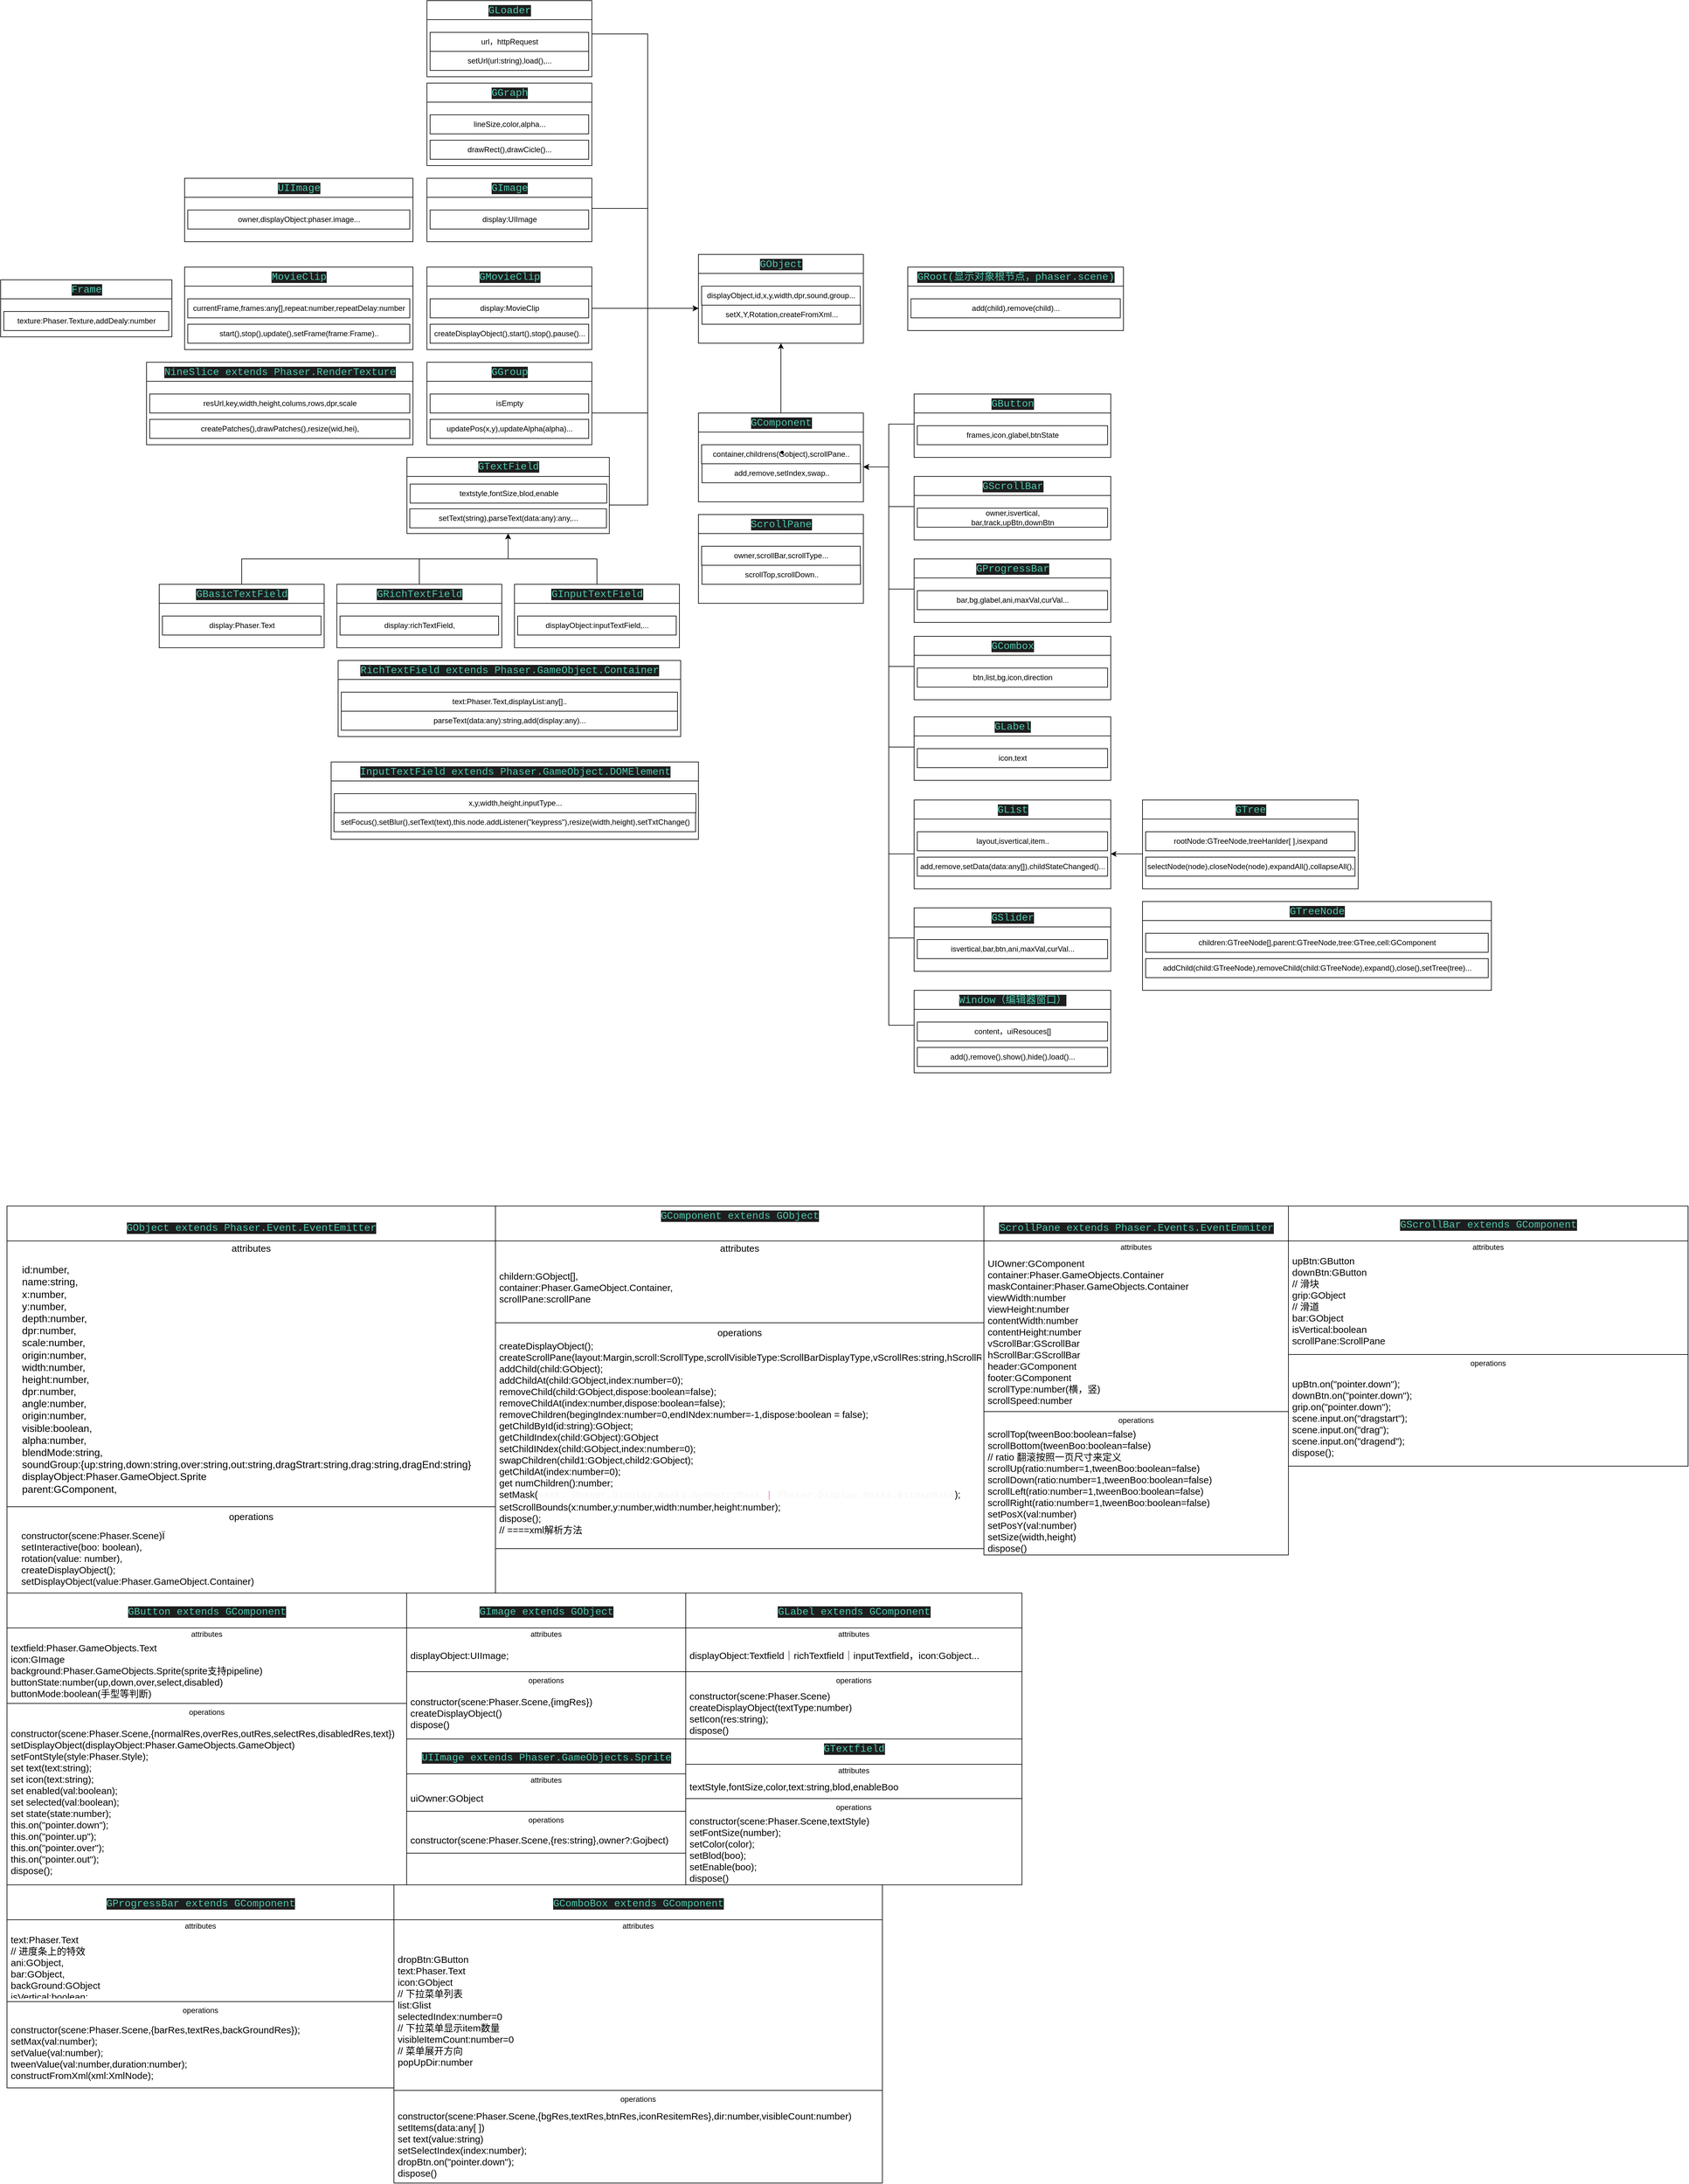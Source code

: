 <mxfile>
    <diagram id="BO4f_YWSRwQBq1X9HVu2" name="Page-1">
        <mxGraphModel dx="3344" dy="2898" grid="1" gridSize="10" guides="1" tooltips="1" connect="1" arrows="1" fold="1" page="1" pageScale="1" pageWidth="827" pageHeight="1169" math="0" shadow="0">
            <root>
                <mxCell id="0"/>
                <mxCell id="1" parent="0"/>
                <mxCell id="26" value="" style="edgeStyle=orthogonalEdgeStyle;rounded=0;orthogonalLoop=1;jettySize=auto;html=1;exitX=0.5;exitY=0;exitDx=0;exitDy=0;entryX=0.5;entryY=1;entryDx=0;entryDy=0;" parent="1" source="152" target="135" edge="1">
                    <mxGeometry relative="1" as="geometry">
                        <Array as="points"/>
                        <mxPoint x="-400" y="-1890" as="sourcePoint"/>
                        <mxPoint x="-200" y="-1890" as="targetPoint"/>
                    </mxGeometry>
                </mxCell>
                <mxCell id="48" value="&lt;span style=&quot;color: rgb(78 , 201 , 176) ; font-family: &amp;#34;menlo&amp;#34; , &amp;#34;monaco&amp;#34; , &amp;#34;courier new&amp;#34; , monospace , &amp;#34;menlo&amp;#34; , &amp;#34;monaco&amp;#34; , &amp;#34;courier new&amp;#34; , monospace ; font-size: 16px ; background-color: rgb(30 , 30 , 30)&quot;&gt;&lt;br&gt;GObject extends Phaser.Event.EventEmitter&lt;/span&gt;" style="swimlane;fontStyle=0;align=center;verticalAlign=top;childLayout=stackLayout;horizontal=1;startSize=55;horizontalStack=0;resizeParent=1;resizeParentMax=0;resizeLast=0;collapsible=0;marginBottom=0;html=1;" parent="1" vertex="1">
                    <mxGeometry x="-1620" y="-430" width="770" height="610" as="geometry"/>
                </mxCell>
                <mxCell id="49" value="&lt;font style=&quot;font-size: 15px&quot;&gt;attributes&lt;/font&gt;" style="text;html=1;strokeColor=none;fillColor=none;align=center;verticalAlign=middle;spacingLeft=4;spacingRight=4;overflow=hidden;rotatable=0;points=[[0,0.5],[1,0.5]];portConstraint=eastwest;" parent="48" vertex="1">
                    <mxGeometry y="55" width="770" height="20" as="geometry"/>
                </mxCell>
                <mxCell id="50" value="&lt;div style=&quot;font-size: 16px&quot;&gt;&lt;font style=&quot;font-size: 16px&quot;&gt;&amp;nbsp; &amp;nbsp; id:number,&lt;/font&gt;&lt;/div&gt;&lt;div style=&quot;font-size: 16px&quot;&gt;&lt;font style=&quot;font-size: 16px&quot;&gt;&amp;nbsp; &amp;nbsp; name:string,&lt;/font&gt;&lt;/div&gt;&lt;div style=&quot;font-size: 16px&quot;&gt;&lt;font style=&quot;font-size: 16px&quot;&gt;&amp;nbsp; &amp;nbsp; x:number,&lt;/font&gt;&lt;/div&gt;&lt;div style=&quot;font-size: 16px&quot;&gt;&lt;font style=&quot;font-size: 16px&quot;&gt;&amp;nbsp; &amp;nbsp; y:number,&lt;/font&gt;&lt;/div&gt;&lt;div style=&quot;font-size: 16px&quot;&gt;&lt;font style=&quot;font-size: 16px&quot;&gt;&amp;nbsp; &amp;nbsp; depth:number,&lt;/font&gt;&lt;/div&gt;&lt;div style=&quot;font-size: 16px&quot;&gt;&amp;nbsp; &amp;nbsp; dpr:number,&lt;/div&gt;&lt;div style=&quot;font-size: 16px&quot;&gt;&lt;font style=&quot;font-size: 16px&quot;&gt;&amp;nbsp; &amp;nbsp; scale:number,&lt;/font&gt;&lt;/div&gt;&lt;div style=&quot;font-size: 16px&quot;&gt;&lt;font style=&quot;font-size: 16px&quot;&gt;&amp;nbsp; &amp;nbsp; origin:number,&lt;/font&gt;&lt;/div&gt;&lt;div style=&quot;font-size: 16px&quot;&gt;&lt;font style=&quot;font-size: 16px&quot;&gt;&amp;nbsp; &amp;nbsp; width:number,&lt;/font&gt;&lt;/div&gt;&lt;div style=&quot;font-size: 16px&quot;&gt;&lt;font style=&quot;font-size: 16px&quot;&gt;&amp;nbsp; &amp;nbsp; height:number,&lt;/font&gt;&lt;/div&gt;&lt;div style=&quot;font-size: 16px&quot;&gt;&lt;font style=&quot;font-size: 16px&quot;&gt;&amp;nbsp; &amp;nbsp; dpr:number,&lt;/font&gt;&lt;/div&gt;&lt;div style=&quot;font-size: 16px&quot;&gt;&lt;font style=&quot;font-size: 16px&quot;&gt;&amp;nbsp; &amp;nbsp; angle:number,&lt;/font&gt;&lt;/div&gt;&lt;div style=&quot;font-size: 16px&quot;&gt;&lt;font style=&quot;font-size: 16px&quot;&gt;&amp;nbsp; &amp;nbsp; origin:number,&lt;/font&gt;&lt;/div&gt;&lt;div style=&quot;font-size: 16px&quot;&gt;&lt;font style=&quot;font-size: 16px&quot;&gt;&amp;nbsp; &amp;nbsp; visible:boolean,&lt;/font&gt;&lt;/div&gt;&lt;div style=&quot;font-size: 16px&quot;&gt;&lt;font style=&quot;font-size: 16px&quot;&gt;&amp;nbsp; &amp;nbsp; alpha:number,&lt;/font&gt;&lt;/div&gt;&lt;div style=&quot;font-size: 16px&quot;&gt;&lt;font style=&quot;font-size: 16px&quot;&gt;&amp;nbsp; &amp;nbsp; blendMode:string,&lt;/font&gt;&lt;/div&gt;&lt;div style=&quot;font-size: 16px&quot;&gt;&lt;font style=&quot;font-size: 16px&quot;&gt;&amp;nbsp; &amp;nbsp; soundGroup:{up:string,down:string,over:string,out:string,dragStrart:string,drag:string,dragEnd:string}&lt;/font&gt;&lt;/div&gt;&lt;div style=&quot;font-size: 16px&quot;&gt;&lt;font style=&quot;font-size: 16px&quot;&gt;&amp;nbsp; &amp;nbsp; displayObject:Phaser.GameObject.Sprite&lt;/font&gt;&lt;/div&gt;&lt;div style=&quot;font-size: 16px&quot;&gt;&lt;font style=&quot;font-size: 16px&quot;&gt;&amp;nbsp; &amp;nbsp; parent:GComponent,&lt;/font&gt;&lt;/div&gt;" style="text;html=1;strokeColor=none;fillColor=none;align=left;verticalAlign=middle;spacingLeft=4;spacingRight=4;overflow=hidden;rotatable=0;points=[[0,0.5],[1,0.5]];portConstraint=eastwest;" parent="48" vertex="1">
                    <mxGeometry y="75" width="770" height="395" as="geometry"/>
                </mxCell>
                <mxCell id="53" value="" style="line;strokeWidth=1;fillColor=none;align=left;verticalAlign=middle;spacingTop=-1;spacingLeft=3;spacingRight=3;rotatable=0;labelPosition=right;points=[];portConstraint=eastwest;" parent="48" vertex="1">
                    <mxGeometry y="470" width="770" height="8" as="geometry"/>
                </mxCell>
                <mxCell id="54" value="&lt;font style=&quot;font-size: 15px&quot;&gt;operations&lt;/font&gt;" style="text;html=1;strokeColor=none;fillColor=none;align=center;verticalAlign=middle;spacingLeft=4;spacingRight=4;overflow=hidden;rotatable=0;points=[[0,0.5],[1,0.5]];portConstraint=eastwest;" parent="48" vertex="1">
                    <mxGeometry y="478" width="770" height="22" as="geometry"/>
                </mxCell>
                <mxCell id="55" value="&lt;div style=&quot;font-size: 15px&quot;&gt;&lt;font style=&quot;font-size: 15px&quot;&gt;&amp;nbsp; &amp;nbsp; c&lt;/font&gt;&lt;span&gt;onstructor(scene:Phaser.Scene)Ï&lt;/span&gt;&lt;/div&gt;&lt;div style=&quot;font-size: 15px&quot;&gt;&lt;font style=&quot;font-size: 15px&quot;&gt;&amp;nbsp; &amp;nbsp; setInteractive(boo: boolean),&lt;/font&gt;&lt;/div&gt;&lt;div style=&quot;font-size: 15px&quot;&gt;&lt;font style=&quot;font-size: 15px&quot;&gt;&amp;nbsp; &amp;nbsp; rotation(value: number),&lt;/font&gt;&lt;/div&gt;&lt;div style=&quot;font-size: 15px&quot;&gt;&lt;font style=&quot;font-size: 15px&quot;&gt;&amp;nbsp; &amp;nbsp; createDisplayObject();&lt;br&gt;&lt;/font&gt;&lt;/div&gt;&lt;div style=&quot;font-size: 15px&quot;&gt;&lt;font style=&quot;font-size: 15px&quot;&gt;&amp;nbsp; &amp;nbsp; setDisplayObject(value:Phaser.GameObject.Container)&lt;/font&gt;&lt;/div&gt;" style="text;html=1;strokeColor=none;fillColor=none;align=left;verticalAlign=middle;spacingLeft=4;spacingRight=4;overflow=hidden;rotatable=0;points=[[0,0.5],[1,0.5]];portConstraint=eastwest;" parent="48" vertex="1">
                    <mxGeometry y="500" width="770" height="110" as="geometry"/>
                </mxCell>
                <mxCell id="75" value="&lt;span style=&quot;color: rgb(78 , 201 , 176) ; font-family: &amp;#34;menlo&amp;#34; , &amp;#34;monaco&amp;#34; , &amp;#34;courier new&amp;#34; , monospace , &amp;#34;menlo&amp;#34; , &amp;#34;monaco&amp;#34; , &amp;#34;courier new&amp;#34; , monospace ; font-size: 16px ; background-color: rgb(30 , 30 , 30)&quot;&gt;&lt;br&gt;ScrollPane extends Phaser.Events.EventEmmiter&lt;/span&gt;" style="swimlane;fontStyle=0;align=center;verticalAlign=top;childLayout=stackLayout;horizontal=1;startSize=55;horizontalStack=0;resizeParent=1;resizeParentMax=0;resizeLast=0;collapsible=0;marginBottom=0;html=1;rounded=0;sketch=0;" parent="1" vertex="1">
                    <mxGeometry x="-80" y="-430" width="480" height="550" as="geometry"/>
                </mxCell>
                <mxCell id="76" value="attributes" style="text;html=1;strokeColor=none;fillColor=none;align=center;verticalAlign=middle;spacingLeft=4;spacingRight=4;overflow=hidden;rotatable=0;points=[[0,0.5],[1,0.5]];portConstraint=eastwest;" parent="75" vertex="1">
                    <mxGeometry y="55" width="480" height="20" as="geometry"/>
                </mxCell>
                <mxCell id="77" value="&lt;font style=&quot;font-size: 15px&quot;&gt;UIOwner:GComponent&lt;br&gt;container:Phaser.GameObjects.Container&lt;br&gt;maskContainer:Phaser.GameObjects.Container&lt;br&gt;viewWidth:number&lt;br&gt;viewHeight:number&lt;br&gt;contentWidth:number&lt;br&gt;contentHeight:number&lt;br&gt;vScrollBar:GScrollBar&lt;br&gt;hScrollBar:GScrollBar&lt;br&gt;header:GComponent&lt;br&gt;footer:GComponent&lt;br&gt;scrollType:number(横，竖)&lt;br&gt;scrollSpeed:number&lt;br&gt;&lt;/font&gt;" style="text;html=1;strokeColor=none;fillColor=none;align=left;verticalAlign=middle;spacingLeft=4;spacingRight=4;overflow=hidden;rotatable=0;points=[[0,0.5],[1,0.5]];portConstraint=eastwest;" parent="75" vertex="1">
                    <mxGeometry y="75" width="480" height="245" as="geometry"/>
                </mxCell>
                <mxCell id="80" value="" style="line;strokeWidth=1;fillColor=none;align=left;verticalAlign=middle;spacingTop=-1;spacingLeft=3;spacingRight=3;rotatable=0;labelPosition=right;points=[];portConstraint=eastwest;" parent="75" vertex="1">
                    <mxGeometry y="320" width="480" height="8" as="geometry"/>
                </mxCell>
                <mxCell id="81" value="operations" style="text;html=1;strokeColor=none;fillColor=none;align=center;verticalAlign=middle;spacingLeft=4;spacingRight=4;overflow=hidden;rotatable=0;points=[[0,0.5],[1,0.5]];portConstraint=eastwest;" parent="75" vertex="1">
                    <mxGeometry y="328" width="480" height="20" as="geometry"/>
                </mxCell>
                <mxCell id="82" value="&lt;span style=&quot;font-size: 15px&quot;&gt;scrollTop(tweenBoo:boolean=false)&lt;br&gt;scrollBottom(tweenBoo:boolean=false)&lt;br&gt;// ratio 翻滚按照一页尺寸来定义&lt;br&gt;&lt;/span&gt;&lt;span style=&quot;font-size: 15px&quot;&gt;scrollUp(ratio:number=1,tweenBoo:boolean=false)&lt;br&gt;scrollDown(&lt;/span&gt;&lt;span style=&quot;font-size: 15px&quot;&gt;ratio:number=1,tweenBoo:boolean=false&lt;/span&gt;&lt;span style=&quot;font-size: 15px&quot;&gt;)&lt;br&gt;scrollLeft(&lt;/span&gt;&lt;span style=&quot;font-size: 15px&quot;&gt;ratio:number=1,tweenBoo:boolean=false&lt;/span&gt;&lt;span style=&quot;font-size: 15px&quot;&gt;)&lt;br&gt;scrollRight(&lt;/span&gt;&lt;span style=&quot;font-size: 15px&quot;&gt;ratio:number=1,tweenBoo:boolean=false)&lt;br&gt;&lt;/span&gt;&lt;span style=&quot;font-size: 15px&quot;&gt;setPosX(val:number)&lt;br&gt;setPosY(val:number)&lt;br&gt;setSize(width,height)&lt;br&gt;dispose()&lt;br&gt;&lt;br&gt;&lt;/span&gt;" style="text;html=1;strokeColor=none;fillColor=none;align=left;verticalAlign=middle;spacingLeft=4;spacingRight=4;overflow=hidden;rotatable=0;points=[[0,0.5],[1,0.5]];portConstraint=eastwest;" parent="75" vertex="1">
                    <mxGeometry y="348" width="480" height="202" as="geometry"/>
                </mxCell>
                <mxCell id="83" value="&lt;br style=&quot;color: rgb(78 , 201 , 176) ; font-family: &amp;#34;menlo&amp;#34; , &amp;#34;monaco&amp;#34; , &amp;#34;courier new&amp;#34; , monospace , &amp;#34;menlo&amp;#34; , &amp;#34;monaco&amp;#34; , &amp;#34;courier new&amp;#34; , monospace ; font-size: 16px&quot;&gt;&lt;span style=&quot;color: rgb(78 , 201 , 176) ; font-family: &amp;#34;menlo&amp;#34; , &amp;#34;monaco&amp;#34; , &amp;#34;courier new&amp;#34; , monospace , &amp;#34;menlo&amp;#34; , &amp;#34;monaco&amp;#34; , &amp;#34;courier new&amp;#34; , monospace ; font-size: 16px ; background-color: rgb(30 , 30 , 30)&quot;&gt;GScrollBar extends GComponent&lt;/span&gt;" style="swimlane;fontStyle=0;align=center;verticalAlign=top;childLayout=stackLayout;horizontal=1;startSize=55;horizontalStack=0;resizeParent=1;resizeParentMax=0;resizeLast=0;collapsible=0;marginBottom=0;html=1;rounded=0;sketch=0;" parent="1" vertex="1">
                    <mxGeometry x="400" y="-430" width="630" height="410" as="geometry"/>
                </mxCell>
                <mxCell id="84" value="attributes" style="text;html=1;strokeColor=none;fillColor=none;align=center;verticalAlign=middle;spacingLeft=4;spacingRight=4;overflow=hidden;rotatable=0;points=[[0,0.5],[1,0.5]];portConstraint=eastwest;" parent="83" vertex="1">
                    <mxGeometry y="55" width="630" height="20" as="geometry"/>
                </mxCell>
                <mxCell id="85" value="&lt;span style=&quot;font-size: 15px&quot;&gt;upBtn:GButton&lt;br&gt;downBtn:GButton&lt;br&gt;// 滑块&lt;br&gt;grip:GObject&lt;br&gt;// 滑道&lt;br&gt;bar:GObject&lt;br&gt;isVertical:boolean&lt;br&gt;scrollPane:ScrollPane&lt;br&gt;&lt;br&gt;&lt;/span&gt;" style="text;html=1;strokeColor=none;fillColor=none;align=left;verticalAlign=middle;spacingLeft=4;spacingRight=4;overflow=hidden;rotatable=0;points=[[0,0.5],[1,0.5]];portConstraint=eastwest;" parent="83" vertex="1">
                    <mxGeometry y="75" width="630" height="155" as="geometry"/>
                </mxCell>
                <mxCell id="88" value="" style="line;strokeWidth=1;fillColor=none;align=left;verticalAlign=middle;spacingTop=-1;spacingLeft=3;spacingRight=3;rotatable=0;labelPosition=right;points=[];portConstraint=eastwest;" parent="83" vertex="1">
                    <mxGeometry y="230" width="630" height="8" as="geometry"/>
                </mxCell>
                <mxCell id="89" value="operations" style="text;html=1;strokeColor=none;fillColor=none;align=center;verticalAlign=middle;spacingLeft=4;spacingRight=4;overflow=hidden;rotatable=0;points=[[0,0.5],[1,0.5]];portConstraint=eastwest;" parent="83" vertex="1">
                    <mxGeometry y="238" width="630" height="20" as="geometry"/>
                </mxCell>
                <mxCell id="90" value="&lt;span style=&quot;font-size: 15px&quot;&gt;upBtn.on(&quot;pointer.down&quot;);&lt;br&gt;&lt;/span&gt;&lt;span style=&quot;font-size: 15px&quot;&gt;downBtn.on(&quot;pointer.down&quot;);&lt;br&gt;&lt;/span&gt;&lt;span style=&quot;font-size: 15px&quot;&gt;grip.on(&quot;pointer.down&quot;);&lt;br&gt;scene.input.on(&quot;dragstart&quot;);&lt;br&gt;&lt;/span&gt;&lt;span style=&quot;font-size: 15px&quot;&gt;scene.input.on(&quot;drag&quot;);&lt;br&gt;&lt;/span&gt;&lt;span style=&quot;font-size: 15px&quot;&gt;scene.input.on(&quot;dragend&quot;);&lt;br&gt;&lt;/span&gt;&lt;span style=&quot;font-size: 15px&quot;&gt;dispose();&lt;br&gt;&lt;/span&gt;" style="text;html=1;strokeColor=none;fillColor=none;align=left;verticalAlign=middle;spacingLeft=4;spacingRight=4;overflow=hidden;rotatable=0;points=[[0,0.5],[1,0.5]];portConstraint=eastwest;" parent="83" vertex="1">
                    <mxGeometry y="258" width="630" height="152" as="geometry"/>
                </mxCell>
                <mxCell id="91" value="&lt;br style=&quot;color: rgb(78 , 201 , 176) ; font-family: &amp;#34;menlo&amp;#34; , &amp;#34;monaco&amp;#34; , &amp;#34;courier new&amp;#34; , monospace , &amp;#34;menlo&amp;#34; , &amp;#34;monaco&amp;#34; , &amp;#34;courier new&amp;#34; , monospace ; font-size: 16px&quot;&gt;&lt;span style=&quot;color: rgb(78 , 201 , 176) ; font-family: &amp;#34;menlo&amp;#34; , &amp;#34;monaco&amp;#34; , &amp;#34;courier new&amp;#34; , monospace , &amp;#34;menlo&amp;#34; , &amp;#34;monaco&amp;#34; , &amp;#34;courier new&amp;#34; , monospace ; font-size: 16px ; background-color: rgb(30 , 30 , 30)&quot;&gt;GButton extends GComponent&lt;/span&gt;" style="swimlane;fontStyle=0;align=center;verticalAlign=top;childLayout=stackLayout;horizontal=1;startSize=55;horizontalStack=0;resizeParent=1;resizeParentMax=0;resizeLast=0;collapsible=0;marginBottom=0;html=1;rounded=0;sketch=0;" parent="1" vertex="1">
                    <mxGeometry x="-1620" y="180" width="630" height="460" as="geometry"/>
                </mxCell>
                <mxCell id="92" value="attributes" style="text;html=1;strokeColor=none;fillColor=none;align=center;verticalAlign=middle;spacingLeft=4;spacingRight=4;overflow=hidden;rotatable=0;points=[[0,0.5],[1,0.5]];portConstraint=eastwest;" parent="91" vertex="1">
                    <mxGeometry y="55" width="630" height="20" as="geometry"/>
                </mxCell>
                <mxCell id="93" value="&lt;font style=&quot;font-size: 15px&quot;&gt;textfield:Phaser.GameObjects.Text&lt;br&gt;icon:GImage&lt;br&gt;background:Phaser.GameObjects.Sprite(sprite支持pipeline)&lt;br&gt;buttonState:number(up,down,over,select,disabled)&lt;br&gt;buttonMode:boolean(手型等判断)&lt;br&gt;&lt;br&gt;&lt;br&gt;&lt;/font&gt;" style="text;html=1;strokeColor=none;fillColor=none;align=left;verticalAlign=middle;spacingLeft=4;spacingRight=4;overflow=hidden;rotatable=0;points=[[0,0.5],[1,0.5]];portConstraint=eastwest;" parent="91" vertex="1">
                    <mxGeometry y="75" width="630" height="95" as="geometry"/>
                </mxCell>
                <mxCell id="96" value="" style="line;strokeWidth=1;fillColor=none;align=left;verticalAlign=middle;spacingTop=-1;spacingLeft=3;spacingRight=3;rotatable=0;labelPosition=right;points=[];portConstraint=eastwest;" parent="91" vertex="1">
                    <mxGeometry y="170" width="630" height="8" as="geometry"/>
                </mxCell>
                <mxCell id="97" value="operations" style="text;html=1;strokeColor=none;fillColor=none;align=center;verticalAlign=middle;spacingLeft=4;spacingRight=4;overflow=hidden;rotatable=0;points=[[0,0.5],[1,0.5]];portConstraint=eastwest;" parent="91" vertex="1">
                    <mxGeometry y="178" width="630" height="20" as="geometry"/>
                </mxCell>
                <mxCell id="98" value="&lt;font style=&quot;font-size: 15px&quot;&gt;constructor(scene:Phaser.Scene,{normalRes,overRes,outRes,selectRes,disabledRes,text})&lt;br&gt;setDisplayObject(displayObject:Phaser.GameObjects.GameObject)&lt;br&gt;setFontStyle(style:Phaser.Style);&lt;br&gt;set text(text:string);&lt;br&gt;set icon(text:string);&lt;br&gt;set enabled(val:boolean);&lt;br&gt;set selected(val:boolean);&lt;br&gt;set state(state:number);&lt;br&gt;this.on(&quot;pointer.down&quot;);&lt;br&gt;this.on(&quot;pointer.up&quot;);&lt;br&gt;this.on(&quot;pointer.over&quot;);&lt;br&gt;this.on(&quot;pointer.out&quot;);&lt;br&gt;dispose();&lt;br&gt;&lt;/font&gt;" style="text;html=1;strokeColor=none;fillColor=none;align=left;verticalAlign=middle;spacingLeft=4;spacingRight=4;overflow=hidden;rotatable=0;points=[[0,0.5],[1,0.5]];portConstraint=eastwest;" parent="91" vertex="1">
                    <mxGeometry y="198" width="630" height="262" as="geometry"/>
                </mxCell>
                <mxCell id="99" value="&lt;br style=&quot;color: rgb(78 , 201 , 176) ; font-family: &amp;#34;menlo&amp;#34; , &amp;#34;monaco&amp;#34; , &amp;#34;courier new&amp;#34; , monospace , &amp;#34;menlo&amp;#34; , &amp;#34;monaco&amp;#34; , &amp;#34;courier new&amp;#34; , monospace ; font-size: 16px&quot;&gt;&lt;span style=&quot;color: rgb(78 , 201 , 176) ; font-family: &amp;#34;menlo&amp;#34; , &amp;#34;monaco&amp;#34; , &amp;#34;courier new&amp;#34; , monospace , &amp;#34;menlo&amp;#34; , &amp;#34;monaco&amp;#34; , &amp;#34;courier new&amp;#34; , monospace ; font-size: 16px ; background-color: rgb(30 , 30 , 30)&quot;&gt;GImage extends GObject&lt;/span&gt;" style="swimlane;fontStyle=0;align=center;verticalAlign=top;childLayout=stackLayout;horizontal=1;startSize=55;horizontalStack=0;resizeParent=1;resizeParentMax=0;resizeLast=0;collapsible=0;marginBottom=0;html=1;rounded=0;sketch=0;" parent="1" vertex="1">
                    <mxGeometry x="-990" y="180" width="440" height="230" as="geometry"/>
                </mxCell>
                <mxCell id="100" value="attributes" style="text;html=1;strokeColor=none;fillColor=none;align=center;verticalAlign=middle;spacingLeft=4;spacingRight=4;overflow=hidden;rotatable=0;points=[[0,0.5],[1,0.5]];portConstraint=eastwest;" parent="99" vertex="1">
                    <mxGeometry y="55" width="440" height="20" as="geometry"/>
                </mxCell>
                <mxCell id="101" value="&lt;span style=&quot;font-size: 15px&quot;&gt;displayObject:UIImage;&lt;br&gt;&lt;/span&gt;" style="text;html=1;strokeColor=none;fillColor=none;align=left;verticalAlign=middle;spacingLeft=4;spacingRight=4;overflow=hidden;rotatable=0;points=[[0,0.5],[1,0.5]];portConstraint=eastwest;" parent="99" vertex="1">
                    <mxGeometry y="75" width="440" height="45" as="geometry"/>
                </mxCell>
                <mxCell id="104" value="" style="line;strokeWidth=1;fillColor=none;align=left;verticalAlign=middle;spacingTop=-1;spacingLeft=3;spacingRight=3;rotatable=0;labelPosition=right;points=[];portConstraint=eastwest;" parent="99" vertex="1">
                    <mxGeometry y="120" width="440" height="8" as="geometry"/>
                </mxCell>
                <mxCell id="105" value="operations" style="text;html=1;strokeColor=none;fillColor=none;align=center;verticalAlign=middle;spacingLeft=4;spacingRight=4;overflow=hidden;rotatable=0;points=[[0,0.5],[1,0.5]];portConstraint=eastwest;" parent="99" vertex="1">
                    <mxGeometry y="128" width="440" height="20" as="geometry"/>
                </mxCell>
                <mxCell id="106" value="&lt;span style=&quot;font-size: 15px&quot;&gt;constructor(scene:Phaser.Scene,{imgRes})&lt;br&gt;createDisplayObject()&lt;br&gt;dispose()&lt;br&gt;&lt;/span&gt;" style="text;html=1;strokeColor=none;fillColor=none;align=left;verticalAlign=middle;spacingLeft=4;spacingRight=4;overflow=hidden;rotatable=0;points=[[0,0.5],[1,0.5]];portConstraint=eastwest;" parent="99" vertex="1">
                    <mxGeometry y="148" width="440" height="82" as="geometry"/>
                </mxCell>
                <mxCell id="67" value="&lt;span style=&quot;color: rgb(78 , 201 , 176) ; font-family: &amp;#34;menlo&amp;#34; , &amp;#34;monaco&amp;#34; , &amp;#34;courier new&amp;#34; , monospace , &amp;#34;menlo&amp;#34; , &amp;#34;monaco&amp;#34; , &amp;#34;courier new&amp;#34; , monospace ; font-size: 16px ; background-color: rgb(30 , 30 , 30)&quot;&gt;GComponent extends GObject&lt;br&gt;&lt;/span&gt;" style="swimlane;fontStyle=0;align=center;verticalAlign=top;childLayout=stackLayout;horizontal=1;startSize=55;horizontalStack=0;resizeParent=1;resizeParentMax=0;resizeLast=0;collapsible=0;marginBottom=0;html=1;rounded=0;sketch=0;" parent="1" vertex="1">
                    <mxGeometry x="-850" y="-430" width="770" height="540" as="geometry"/>
                </mxCell>
                <mxCell id="68" value="&lt;font style=&quot;font-size: 15px&quot;&gt;attributes&lt;/font&gt;" style="text;html=1;strokeColor=none;fillColor=none;align=center;verticalAlign=middle;spacingLeft=4;spacingRight=4;overflow=hidden;rotatable=0;points=[[0,0.5],[1,0.5]];portConstraint=eastwest;" parent="67" vertex="1">
                    <mxGeometry y="55" width="770" height="20" as="geometry"/>
                </mxCell>
                <mxCell id="69" value="&lt;font style=&quot;font-size: 15px&quot;&gt;childern:GObject[],&lt;br&gt;container:Phaser.GameObject.Container,&lt;br&gt;scrollPane:scrollPane&lt;br&gt;&lt;/font&gt;" style="text;html=1;strokeColor=none;fillColor=none;align=left;verticalAlign=middle;spacingLeft=4;spacingRight=4;overflow=hidden;rotatable=0;points=[[0,0.5],[1,0.5]];portConstraint=eastwest;" parent="67" vertex="1">
                    <mxGeometry y="75" width="770" height="105" as="geometry"/>
                </mxCell>
                <mxCell id="72" value="" style="line;strokeWidth=1;fillColor=none;align=left;verticalAlign=middle;spacingTop=-1;spacingLeft=3;spacingRight=3;rotatable=0;labelPosition=right;points=[];portConstraint=eastwest;" parent="67" vertex="1">
                    <mxGeometry y="180" width="770" height="8" as="geometry"/>
                </mxCell>
                <mxCell id="73" value="&lt;font style=&quot;font-size: 15px&quot;&gt;operations&lt;/font&gt;" style="text;html=1;strokeColor=none;fillColor=none;align=center;verticalAlign=middle;spacingLeft=4;spacingRight=4;overflow=hidden;rotatable=0;points=[[0,0.5],[1,0.5]];portConstraint=eastwest;" parent="67" vertex="1">
                    <mxGeometry y="188" width="770" height="20" as="geometry"/>
                </mxCell>
                <mxCell id="74" value="&lt;div style=&quot;color: rgb(246 , 246 , 244) ; background-color: rgb(40 , 42 , 54) ; font-family: &amp;#34;menlo&amp;#34; , &amp;#34;monaco&amp;#34; , &amp;#34;courier new&amp;#34; , monospace ; line-height: 18px&quot;&gt;&lt;/div&gt;&lt;font style=&quot;font-size: 15px&quot;&gt;createDisplayObject();&lt;br&gt;createScrollPane(layout:Margin,scroll:ScrollType,scrollVisibleType:ScrollBarDisplayType,vScrollRes:string,hScrollRes:string,headerRes:string,footerRes:string);&lt;br&gt;addChild(child:GObject);&lt;br&gt;addChildAt(child:GObject,index:number=0);&lt;br&gt;removeChild(child:GObject,dispose:boolean=false);&lt;br&gt;removeChildAt(index:number,dispose:boolean=false);&lt;br&gt;removeChildren(begingIndex:number=0,endINdex:number=-1,dispose:boolean = false);&lt;br&gt;getChildById(id:string):GObject;&lt;br&gt;getChildIndex(child:GObject):GObject&lt;br&gt;setChildINdex(child:GObject,index:number=0);&lt;br&gt;swapChildren(child1:GObject,child2:GObject);&lt;br&gt;getChildAt(index:number=0);&lt;br&gt;get numChildren():number;&lt;br&gt;setMask(&lt;span class=&quot;mtk1&quot; style=&quot;color: rgb(246 , 246 , 244) ; font-family: &amp;#34;menlo&amp;#34; , &amp;#34;monaco&amp;#34; , &amp;#34;courier new&amp;#34; , monospace&quot;&gt;mask: Phaser.Display.Masks.&lt;/span&gt;&lt;span class=&quot;mtk1&quot; style=&quot;color: rgb(246 , 246 , 244) ; font-family: &amp;#34;menlo&amp;#34; , &amp;#34;monaco&amp;#34; , &amp;#34;courier new&amp;#34; , monospace&quot;&gt;GeometryMask&lt;/span&gt;&lt;span class=&quot;mtk1&quot; style=&quot;color: rgb(246 , 246 , 244) ; font-family: &amp;#34;menlo&amp;#34; , &amp;#34;monaco&amp;#34; , &amp;#34;courier new&amp;#34; , monospace&quot;&gt; &lt;/span&gt;&lt;span class=&quot;mtk10&quot; style=&quot;color: rgb(242 , 134 , 196) ; font-family: &amp;#34;menlo&amp;#34; , &amp;#34;monaco&amp;#34; , &amp;#34;courier new&amp;#34; , monospace&quot;&gt;|&lt;/span&gt;&lt;span class=&quot;mtk1&quot; style=&quot;color: rgb(246 , 246 , 244) ; font-family: &amp;#34;menlo&amp;#34; , &amp;#34;monaco&amp;#34; , &amp;#34;courier new&amp;#34; , monospace&quot;&gt; Phaser.Display.Masks.BitmapMask&lt;/span&gt;);&lt;br&gt;setScrollBounds(x:number,y:number,width:number,height:number);&lt;br&gt;dispose();&lt;br&gt;// ====xml解析方法&lt;br&gt;&lt;/font&gt;&lt;div style=&quot;font-family: &amp;#34;menlo&amp;#34; , &amp;#34;monaco&amp;#34; , &amp;#34;courier new&amp;#34; , monospace ; line-height: 18px ; font-size: 15px&quot;&gt;&lt;font color=&quot;#ffffff&quot; style=&quot;font-size: 15px&quot;&gt;constructFromXML(xml:XmlNode)&lt;/font&gt;&lt;/div&gt;" style="text;html=1;strokeColor=none;fillColor=none;align=left;verticalAlign=middle;spacingLeft=4;spacingRight=4;overflow=hidden;rotatable=0;points=[[0,0.5],[1,0.5]];portConstraint=eastwest;" parent="67" vertex="1">
                    <mxGeometry y="208" width="770" height="332" as="geometry"/>
                </mxCell>
                <mxCell id="107" value="&lt;br style=&quot;color: rgb(78 , 201 , 176) ; font-family: &amp;#34;menlo&amp;#34; , &amp;#34;monaco&amp;#34; , &amp;#34;courier new&amp;#34; , monospace , &amp;#34;menlo&amp;#34; , &amp;#34;monaco&amp;#34; , &amp;#34;courier new&amp;#34; , monospace ; font-size: 16px&quot;&gt;&lt;span style=&quot;color: rgb(78 , 201 , 176) ; font-family: &amp;#34;menlo&amp;#34; , &amp;#34;monaco&amp;#34; , &amp;#34;courier new&amp;#34; , monospace , &amp;#34;menlo&amp;#34; , &amp;#34;monaco&amp;#34; , &amp;#34;courier new&amp;#34; , monospace ; font-size: 16px ; background-color: rgb(30 , 30 , 30)&quot;&gt;UIImage extends Phaser.GameObjects.Sprite&lt;/span&gt;" style="swimlane;fontStyle=0;align=center;verticalAlign=top;childLayout=stackLayout;horizontal=1;startSize=55;horizontalStack=0;resizeParent=1;resizeParentMax=0;resizeLast=0;collapsible=0;marginBottom=0;html=1;rounded=0;sketch=0;" parent="1" vertex="1">
                    <mxGeometry x="-990" y="410" width="440" height="180" as="geometry"/>
                </mxCell>
                <mxCell id="108" value="attributes" style="text;html=1;strokeColor=none;fillColor=none;align=center;verticalAlign=middle;spacingLeft=4;spacingRight=4;overflow=hidden;rotatable=0;points=[[0,0.5],[1,0.5]];portConstraint=eastwest;" parent="107" vertex="1">
                    <mxGeometry y="55" width="440" height="20" as="geometry"/>
                </mxCell>
                <mxCell id="109" value="&lt;font style=&quot;font-size: 15px&quot;&gt;uiOwner:GObject&lt;/font&gt;" style="text;html=1;strokeColor=none;fillColor=none;align=left;verticalAlign=middle;spacingLeft=4;spacingRight=4;overflow=hidden;rotatable=0;points=[[0,0.5],[1,0.5]];portConstraint=eastwest;" parent="107" vertex="1">
                    <mxGeometry y="75" width="440" height="35" as="geometry"/>
                </mxCell>
                <mxCell id="112" value="" style="line;strokeWidth=1;fillColor=none;align=left;verticalAlign=middle;spacingTop=-1;spacingLeft=3;spacingRight=3;rotatable=0;labelPosition=right;points=[];portConstraint=eastwest;" parent="107" vertex="1">
                    <mxGeometry y="110" width="440" height="8" as="geometry"/>
                </mxCell>
                <mxCell id="113" value="operations" style="text;html=1;strokeColor=none;fillColor=none;align=center;verticalAlign=middle;spacingLeft=4;spacingRight=4;overflow=hidden;rotatable=0;points=[[0,0.5],[1,0.5]];portConstraint=eastwest;" parent="107" vertex="1">
                    <mxGeometry y="118" width="440" height="20" as="geometry"/>
                </mxCell>
                <mxCell id="114" value="&lt;font style=&quot;font-size: 15px&quot;&gt;constructor(scene:Phaser.Scene,{res:string},owner?:Gojbect)&lt;br&gt;&lt;/font&gt;" style="text;html=1;strokeColor=none;fillColor=none;align=left;verticalAlign=middle;spacingLeft=4;spacingRight=4;overflow=hidden;rotatable=0;points=[[0,0.5],[1,0.5]];portConstraint=eastwest;" parent="107" vertex="1">
                    <mxGeometry y="138" width="440" height="42" as="geometry"/>
                </mxCell>
                <mxCell id="115" value="&lt;br style=&quot;color: rgb(78 , 201 , 176) ; font-family: &amp;#34;menlo&amp;#34; , &amp;#34;monaco&amp;#34; , &amp;#34;courier new&amp;#34; , monospace , &amp;#34;menlo&amp;#34; , &amp;#34;monaco&amp;#34; , &amp;#34;courier new&amp;#34; , monospace ; font-size: 16px&quot;&gt;&lt;span style=&quot;color: rgb(78 , 201 , 176) ; font-family: &amp;#34;menlo&amp;#34; , &amp;#34;monaco&amp;#34; , &amp;#34;courier new&amp;#34; , monospace , &amp;#34;menlo&amp;#34; , &amp;#34;monaco&amp;#34; , &amp;#34;courier new&amp;#34; , monospace ; font-size: 16px ; background-color: rgb(30 , 30 , 30)&quot;&gt;GProgressBar extends GComponent&lt;/span&gt;" style="swimlane;fontStyle=0;align=center;verticalAlign=top;childLayout=stackLayout;horizontal=1;startSize=55;horizontalStack=0;resizeParent=1;resizeParentMax=0;resizeLast=0;collapsible=0;marginBottom=0;html=1;rounded=0;sketch=0;" parent="1" vertex="1">
                    <mxGeometry x="-1620" y="640" width="610" height="320" as="geometry"/>
                </mxCell>
                <mxCell id="116" value="attributes" style="text;html=1;strokeColor=none;fillColor=none;align=center;verticalAlign=middle;spacingLeft=4;spacingRight=4;overflow=hidden;rotatable=0;points=[[0,0.5],[1,0.5]];portConstraint=eastwest;" parent="115" vertex="1">
                    <mxGeometry y="55" width="610" height="20" as="geometry"/>
                </mxCell>
                <mxCell id="117" value="&lt;font style=&quot;font-size: 15px&quot;&gt;text:Phaser.Text&lt;br&gt;// 进度条上的特效&lt;br&gt;ani:GObject,&lt;br&gt;bar:GObject,&lt;br&gt;backGround:GObject&lt;br&gt;isVertical:boolean;&lt;/font&gt;&lt;font&gt;&lt;br&gt;&lt;br&gt;&lt;/font&gt;" style="text;html=1;strokeColor=none;fillColor=none;align=left;verticalAlign=middle;spacingLeft=4;spacingRight=4;overflow=hidden;rotatable=0;points=[[0,0.5],[1,0.5]];portConstraint=eastwest;" parent="115" vertex="1">
                    <mxGeometry y="75" width="610" height="105" as="geometry"/>
                </mxCell>
                <mxCell id="120" value="" style="line;strokeWidth=1;fillColor=none;align=left;verticalAlign=middle;spacingTop=-1;spacingLeft=3;spacingRight=3;rotatable=0;labelPosition=right;points=[];portConstraint=eastwest;" parent="115" vertex="1">
                    <mxGeometry y="180" width="610" height="8" as="geometry"/>
                </mxCell>
                <mxCell id="121" value="operations" style="text;html=1;strokeColor=none;fillColor=none;align=center;verticalAlign=middle;spacingLeft=4;spacingRight=4;overflow=hidden;rotatable=0;points=[[0,0.5],[1,0.5]];portConstraint=eastwest;" parent="115" vertex="1">
                    <mxGeometry y="188" width="610" height="20" as="geometry"/>
                </mxCell>
                <mxCell id="122" value="&lt;span style=&quot;font-size: 15px&quot;&gt;constructor(scene:Phaser.Scene,{&lt;/span&gt;&lt;span style=&quot;font-size: 15px&quot;&gt;barRes,textRes,backGroundRes&lt;/span&gt;&lt;span style=&quot;font-size: 15px&quot;&gt;});&lt;br&gt;setMax(val:number);&lt;br&gt;setValue(val:number);&lt;br&gt;tweenValue(val:number,duration:number);&lt;br&gt;constructFromXml(xml:XmlNode);&lt;br&gt;&lt;/span&gt;" style="text;html=1;strokeColor=none;fillColor=none;align=left;verticalAlign=middle;spacingLeft=4;spacingRight=4;overflow=hidden;rotatable=0;points=[[0,0.5],[1,0.5]];portConstraint=eastwest;" parent="115" vertex="1">
                    <mxGeometry y="208" width="610" height="112" as="geometry"/>
                </mxCell>
                <mxCell id="123" value="&lt;br style=&quot;color: rgb(78 , 201 , 176) ; font-family: &amp;#34;menlo&amp;#34; , &amp;#34;monaco&amp;#34; , &amp;#34;courier new&amp;#34; , monospace , &amp;#34;menlo&amp;#34; , &amp;#34;monaco&amp;#34; , &amp;#34;courier new&amp;#34; , monospace ; font-size: 16px&quot;&gt;&lt;span style=&quot;color: rgb(78 , 201 , 176) ; font-family: &amp;#34;menlo&amp;#34; , &amp;#34;monaco&amp;#34; , &amp;#34;courier new&amp;#34; , monospace , &amp;#34;menlo&amp;#34; , &amp;#34;monaco&amp;#34; , &amp;#34;courier new&amp;#34; , monospace ; font-size: 16px ; background-color: rgb(30 , 30 , 30)&quot;&gt;GComboBox extends GComponent&lt;/span&gt;" style="swimlane;fontStyle=0;align=center;verticalAlign=top;childLayout=stackLayout;horizontal=1;startSize=55;horizontalStack=0;resizeParent=1;resizeParentMax=0;resizeLast=0;collapsible=0;marginBottom=0;html=1;rounded=0;sketch=0;" parent="1" vertex="1">
                    <mxGeometry x="-1010" y="640" width="770" height="470" as="geometry"/>
                </mxCell>
                <mxCell id="124" value="attributes" style="text;html=1;strokeColor=none;fillColor=none;align=center;verticalAlign=middle;spacingLeft=4;spacingRight=4;overflow=hidden;rotatable=0;points=[[0,0.5],[1,0.5]];portConstraint=eastwest;" parent="123" vertex="1">
                    <mxGeometry y="55" width="770" height="20" as="geometry"/>
                </mxCell>
                <mxCell id="125" value="&lt;font style=&quot;font-size: 15px&quot;&gt;dropBtn:GButton&lt;br&gt;text:Phaser.Text&lt;br&gt;icon:GObject&lt;br&gt;// 下拉菜单列表&lt;br&gt;list:Glist&lt;br&gt;selectedIndex:number=0&lt;br&gt;// 下拉菜单显示item数量&lt;br&gt;visibleItemCount:number=0&lt;br&gt;// 菜单展开方向&lt;br&gt;popUpDir:number&lt;br&gt;&lt;/font&gt;" style="text;html=1;strokeColor=none;fillColor=none;align=left;verticalAlign=middle;spacingLeft=4;spacingRight=4;overflow=hidden;rotatable=0;points=[[0,0.5],[1,0.5]];portConstraint=eastwest;" parent="123" vertex="1">
                    <mxGeometry y="75" width="770" height="245" as="geometry"/>
                </mxCell>
                <mxCell id="128" value="" style="line;strokeWidth=1;fillColor=none;align=left;verticalAlign=middle;spacingTop=-1;spacingLeft=3;spacingRight=3;rotatable=0;labelPosition=right;points=[];portConstraint=eastwest;" parent="123" vertex="1">
                    <mxGeometry y="320" width="770" height="8" as="geometry"/>
                </mxCell>
                <mxCell id="129" value="operations" style="text;html=1;strokeColor=none;fillColor=none;align=center;verticalAlign=middle;spacingLeft=4;spacingRight=4;overflow=hidden;rotatable=0;points=[[0,0.5],[1,0.5]];portConstraint=eastwest;" parent="123" vertex="1">
                    <mxGeometry y="328" width="770" height="20" as="geometry"/>
                </mxCell>
                <mxCell id="130" value="&lt;font style=&quot;font-size: 15px&quot;&gt;constructor(scene:Phaser.Scene,{bgRes,textRes,btnRes,iconResitemRes},dir:number,visibleCount:number)&lt;br&gt;setItems(data:any[ ])&lt;br&gt;set text(value:string)&lt;br&gt;setSelectIndex(index:number);&lt;br&gt;dropBtn.on(&quot;pointer.down&quot;);&lt;br&gt;dispose()&lt;br&gt;&lt;/font&gt;" style="text;html=1;strokeColor=none;fillColor=none;align=left;verticalAlign=middle;spacingLeft=4;spacingRight=4;overflow=hidden;rotatable=0;points=[[0,0.5],[1,0.5]];portConstraint=eastwest;" parent="123" vertex="1">
                    <mxGeometry y="348" width="770" height="122" as="geometry"/>
                </mxCell>
                <mxCell id="133" value="&lt;span style=&quot;color: rgb(78 , 201 , 176) ; font-family: &amp;#34;menlo&amp;#34; , &amp;#34;monaco&amp;#34; , &amp;#34;courier new&amp;#34; , monospace , &amp;#34;menlo&amp;#34; , &amp;#34;monaco&amp;#34; , &amp;#34;courier new&amp;#34; , monospace ; font-size: 16px ; font-weight: 400 ; background-color: rgb(30 , 30 , 30)&quot;&gt;GObject&lt;/span&gt;" style="swimlane;fontStyle=1;align=center;verticalAlign=top;childLayout=stackLayout;horizontal=1;startSize=30;horizontalStack=0;resizeParent=1;resizeParentMax=0;resizeLast=0;collapsible=0;marginBottom=0;html=1;rounded=0;sketch=0;" parent="1" vertex="1">
                    <mxGeometry x="-530" y="-1930" width="260" height="140" as="geometry"/>
                </mxCell>
                <mxCell id="135" value="" style="swimlane;fontStyle=1;align=center;verticalAlign=top;horizontal=1;startSize=0;collapsible=0;marginBottom=0;html=1;strokeColor=none;fillColor=none;" parent="133" vertex="1">
                    <mxGeometry y="30" width="260" height="110" as="geometry"/>
                </mxCell>
                <mxCell id="137" value="displayObject,id,x,y,width,dpr,sound,group..." style="html=1;align=center;verticalAlign=middle;rotatable=0;" parent="135" vertex="1">
                    <mxGeometry width="250" height="30" relative="1" as="geometry">
                        <mxPoint x="5" y="20" as="offset"/>
                    </mxGeometry>
                </mxCell>
                <mxCell id="151" value="setX,Y,Rotation,createFromXml..." style="html=1;align=center;verticalAlign=middle;rotatable=0;" parent="135" vertex="1">
                    <mxGeometry x="5.5" y="50" width="250" height="30" as="geometry"/>
                </mxCell>
                <mxCell id="152" value="&lt;font color=&quot;#4ec9b0&quot; face=&quot;menlo, monaco, courier new, monospace, menlo, monaco, courier new, monospace&quot;&gt;&lt;span style=&quot;font-size: 16px ; font-weight: 400 ; background-color: rgb(30 , 30 , 30)&quot;&gt;GComponent&lt;/span&gt;&lt;/font&gt;" style="swimlane;fontStyle=1;align=center;verticalAlign=top;childLayout=stackLayout;horizontal=1;startSize=30;horizontalStack=0;resizeParent=1;resizeParentMax=0;resizeLast=0;collapsible=0;marginBottom=0;html=1;rounded=0;sketch=0;" parent="1" vertex="1">
                    <mxGeometry x="-530" y="-1680" width="260" height="140" as="geometry"/>
                </mxCell>
                <mxCell id="153" value="" style="swimlane;fontStyle=1;align=center;verticalAlign=top;horizontal=1;startSize=0;collapsible=0;marginBottom=0;html=1;strokeColor=none;fillColor=none;" parent="152" vertex="1">
                    <mxGeometry y="30" width="260" height="110" as="geometry"/>
                </mxCell>
                <mxCell id="154" value="container,childrens(Gobject),scrollPane.." style="html=1;align=center;verticalAlign=middle;rotatable=0;" parent="153" vertex="1">
                    <mxGeometry width="250" height="30" relative="1" as="geometry">
                        <mxPoint x="5" y="20" as="offset"/>
                    </mxGeometry>
                </mxCell>
                <mxCell id="155" value="add,remove,setIndex,swap.." style="html=1;align=center;verticalAlign=middle;rotatable=0;" parent="153" vertex="1">
                    <mxGeometry x="5.5" y="50" width="250" height="30" as="geometry"/>
                </mxCell>
                <mxCell id="156" value="&lt;font color=&quot;#4ec9b0&quot; face=&quot;menlo, monaco, courier new, monospace, menlo, monaco, courier new, monospace&quot;&gt;&lt;span style=&quot;font-size: 16px ; font-weight: 400 ; background-color: rgb(30 , 30 , 30)&quot;&gt;ScrollPane&lt;/span&gt;&lt;/font&gt;" style="swimlane;fontStyle=1;align=center;verticalAlign=top;childLayout=stackLayout;horizontal=1;startSize=30;horizontalStack=0;resizeParent=1;resizeParentMax=0;resizeLast=0;collapsible=0;marginBottom=0;html=1;rounded=0;sketch=0;" parent="1" vertex="1">
                    <mxGeometry x="-530" y="-1520" width="260" height="140" as="geometry"/>
                </mxCell>
                <mxCell id="157" value="" style="swimlane;fontStyle=1;align=center;verticalAlign=top;horizontal=1;startSize=0;collapsible=0;marginBottom=0;html=1;strokeColor=none;fillColor=none;" parent="156" vertex="1">
                    <mxGeometry y="30" width="260" height="110" as="geometry"/>
                </mxCell>
                <mxCell id="158" value="owner,scrollBar,scrollType..." style="html=1;align=center;verticalAlign=middle;rotatable=0;" parent="157" vertex="1">
                    <mxGeometry width="250" height="30" relative="1" as="geometry">
                        <mxPoint x="5" y="20" as="offset"/>
                    </mxGeometry>
                </mxCell>
                <mxCell id="159" value="scrollTop,scrollDown.." style="html=1;align=center;verticalAlign=middle;rotatable=0;" parent="157" vertex="1">
                    <mxGeometry x="5.5" y="50" width="250" height="30" as="geometry"/>
                </mxCell>
                <mxCell id="162" value="&lt;font color=&quot;#4ec9b0&quot; face=&quot;menlo, monaco, courier new, monospace, menlo, monaco, courier new, monospace&quot;&gt;&lt;span style=&quot;font-size: 16px ; font-weight: 400 ; background-color: rgb(30 , 30 , 30)&quot;&gt;GScrollBar&lt;/span&gt;&lt;/font&gt;" style="swimlane;fontStyle=1;align=center;verticalAlign=top;childLayout=stackLayout;horizontal=1;startSize=30;horizontalStack=0;resizeParent=1;resizeParentMax=0;resizeLast=0;collapsible=0;marginBottom=0;html=1;rounded=0;sketch=0;" parent="1" vertex="1">
                    <mxGeometry x="-190" y="-1580" width="310" height="100" as="geometry"/>
                </mxCell>
                <mxCell id="163" value="" style="swimlane;fontStyle=1;align=center;verticalAlign=top;horizontal=1;startSize=0;collapsible=0;marginBottom=0;html=1;strokeColor=none;fillColor=none;" parent="162" vertex="1">
                    <mxGeometry y="30" width="310" height="70" as="geometry"/>
                </mxCell>
                <mxCell id="164" value="owner,isvertical,&lt;br&gt;bar,track,upBtn,downBtn" style="html=1;align=center;verticalAlign=middle;rotatable=0;" parent="163" vertex="1">
                    <mxGeometry width="300" height="30" relative="1" as="geometry">
                        <mxPoint x="5" y="20" as="offset"/>
                    </mxGeometry>
                </mxCell>
                <mxCell id="178" value="" style="html=1;verticalAlign=bottom;labelBackgroundColor=none;endArrow=block;endFill=1;entryX=0;entryY=0.25;entryDx=0;entryDy=0;exitX=0;exitY=0.25;exitDx=0;exitDy=0;edgeStyle=orthogonalEdgeStyle;rounded=0;" parent="162" source="163" target="163" edge="1">
                    <mxGeometry width="160" relative="1" as="geometry">
                        <mxPoint x="-210" y="-40" as="sourcePoint"/>
                        <mxPoint x="-50" y="-40" as="targetPoint"/>
                    </mxGeometry>
                </mxCell>
                <mxCell id="167" value="&lt;font color=&quot;#4ec9b0&quot; face=&quot;menlo, monaco, courier new, monospace, menlo, monaco, courier new, monospace&quot;&gt;&lt;span style=&quot;font-size: 16px ; font-weight: 400 ; background-color: rgb(30 , 30 , 30)&quot;&gt;GButton&lt;/span&gt;&lt;/font&gt;" style="swimlane;fontStyle=1;align=center;verticalAlign=top;childLayout=stackLayout;horizontal=1;startSize=30;horizontalStack=0;resizeParent=1;resizeParentMax=0;resizeLast=0;collapsible=0;marginBottom=0;html=1;rounded=0;sketch=0;" parent="1" vertex="1">
                    <mxGeometry x="-190" y="-1710" width="310" height="100" as="geometry"/>
                </mxCell>
                <mxCell id="168" value="" style="swimlane;fontStyle=1;align=center;verticalAlign=top;horizontal=1;startSize=0;collapsible=0;marginBottom=0;html=1;strokeColor=none;fillColor=none;" parent="167" vertex="1">
                    <mxGeometry y="30" width="310" height="70" as="geometry"/>
                </mxCell>
                <mxCell id="169" value="frames,icon,glabel,btnState" style="html=1;align=center;verticalAlign=middle;rotatable=0;" parent="168" vertex="1">
                    <mxGeometry width="300" height="30" relative="1" as="geometry">
                        <mxPoint x="5" y="20" as="offset"/>
                    </mxGeometry>
                </mxCell>
                <mxCell id="171" value="&lt;font color=&quot;#4ec9b0&quot; face=&quot;menlo, monaco, courier new, monospace, menlo, monaco, courier new, monospace&quot;&gt;&lt;span style=&quot;font-size: 16px ; font-weight: 400 ; background-color: rgb(30 , 30 , 30)&quot;&gt;GImage&lt;/span&gt;&lt;/font&gt;" style="swimlane;fontStyle=1;align=center;verticalAlign=top;childLayout=stackLayout;horizontal=1;startSize=30;horizontalStack=0;resizeParent=1;resizeParentMax=0;resizeLast=0;collapsible=0;marginBottom=0;html=1;rounded=0;sketch=0;" parent="1" vertex="1">
                    <mxGeometry x="-958" y="-2050" width="260" height="100" as="geometry"/>
                </mxCell>
                <mxCell id="172" value="" style="swimlane;fontStyle=1;align=center;verticalAlign=top;horizontal=1;startSize=0;collapsible=0;marginBottom=0;html=1;strokeColor=none;fillColor=none;" parent="171" vertex="1">
                    <mxGeometry y="30" width="260" height="70" as="geometry"/>
                </mxCell>
                <mxCell id="173" value="display:UIImage" style="html=1;align=center;verticalAlign=middle;rotatable=0;" parent="172" vertex="1">
                    <mxGeometry width="250" height="30" relative="1" as="geometry">
                        <mxPoint x="5" y="20" as="offset"/>
                    </mxGeometry>
                </mxCell>
                <mxCell id="174" value="&lt;font color=&quot;#4ec9b0&quot; face=&quot;menlo, monaco, courier new, monospace, menlo, monaco, courier new, monospace&quot;&gt;&lt;span style=&quot;font-size: 16px ; font-weight: 400 ; background-color: rgb(30 , 30 , 30)&quot;&gt;UIImage&lt;/span&gt;&lt;/font&gt;" style="swimlane;fontStyle=1;align=center;verticalAlign=top;childLayout=stackLayout;horizontal=1;startSize=30;horizontalStack=0;resizeParent=1;resizeParentMax=0;resizeLast=0;collapsible=0;marginBottom=0;html=1;rounded=0;sketch=0;" parent="1" vertex="1">
                    <mxGeometry x="-1340" y="-2050" width="360" height="100" as="geometry"/>
                </mxCell>
                <mxCell id="175" value="" style="swimlane;fontStyle=1;align=center;verticalAlign=top;horizontal=1;startSize=0;collapsible=0;marginBottom=0;html=1;strokeColor=none;fillColor=none;" parent="174" vertex="1">
                    <mxGeometry y="30" width="360" height="70" as="geometry"/>
                </mxCell>
                <mxCell id="176" value="owner,displayObject:phaser.image..." style="html=1;align=center;verticalAlign=middle;rotatable=0;" parent="175" vertex="1">
                    <mxGeometry width="350" height="30" relative="1" as="geometry">
                        <mxPoint x="5" y="20" as="offset"/>
                    </mxGeometry>
                </mxCell>
                <mxCell id="179" value="" style="ellipse;html=1;fillColor=#000000;rounded=0;sketch=0;" parent="1" vertex="1">
                    <mxGeometry x="-400" y="-1620" width="4" height="4" as="geometry"/>
                </mxCell>
                <mxCell id="182" value="&lt;font color=&quot;#4ec9b0&quot; face=&quot;menlo, monaco, courier new, monospace, menlo, monaco, courier new, monospace&quot;&gt;&lt;span style=&quot;font-size: 16px ; font-weight: 400 ; background-color: rgb(30 , 30 , 30)&quot;&gt;GProgressBar&lt;/span&gt;&lt;/font&gt;" style="swimlane;fontStyle=1;align=center;verticalAlign=top;childLayout=stackLayout;horizontal=1;startSize=30;horizontalStack=0;resizeParent=1;resizeParentMax=0;resizeLast=0;collapsible=0;marginBottom=0;html=1;rounded=0;sketch=0;" parent="1" vertex="1">
                    <mxGeometry x="-190" y="-1450" width="310" height="100" as="geometry"/>
                </mxCell>
                <mxCell id="183" value="" style="swimlane;fontStyle=1;align=center;verticalAlign=top;horizontal=1;startSize=0;collapsible=0;marginBottom=0;html=1;strokeColor=none;fillColor=none;" parent="182" vertex="1">
                    <mxGeometry y="30" width="310" height="70" as="geometry"/>
                </mxCell>
                <mxCell id="184" value="bar,bg,glabel,ani,maxVal,curVal..." style="html=1;align=center;verticalAlign=middle;rotatable=0;" parent="183" vertex="1">
                    <mxGeometry width="300" height="30" relative="1" as="geometry">
                        <mxPoint x="5" y="20" as="offset"/>
                    </mxGeometry>
                </mxCell>
                <mxCell id="186" value="&lt;font color=&quot;#4ec9b0&quot; face=&quot;menlo, monaco, courier new, monospace, menlo, monaco, courier new, monospace&quot;&gt;&lt;span style=&quot;font-size: 16px ; font-weight: 400 ; background-color: rgb(30 , 30 , 30)&quot;&gt;GCombox&lt;br&gt;&lt;br&gt;&lt;/span&gt;&lt;/font&gt;" style="swimlane;fontStyle=1;align=center;verticalAlign=top;childLayout=stackLayout;horizontal=1;startSize=30;horizontalStack=0;resizeParent=1;resizeParentMax=0;resizeLast=0;collapsible=0;marginBottom=0;html=1;rounded=0;sketch=0;" parent="1" vertex="1">
                    <mxGeometry x="-190" y="-1328" width="310" height="100" as="geometry"/>
                </mxCell>
                <mxCell id="187" value="" style="swimlane;fontStyle=1;align=center;verticalAlign=top;horizontal=1;startSize=0;collapsible=0;marginBottom=0;html=1;strokeColor=none;fillColor=none;" parent="186" vertex="1">
                    <mxGeometry y="30" width="310" height="70" as="geometry"/>
                </mxCell>
                <mxCell id="188" value="btn,list,bg,icon,direction" style="html=1;align=center;verticalAlign=middle;rotatable=0;" parent="187" vertex="1">
                    <mxGeometry width="300" height="30" relative="1" as="geometry">
                        <mxPoint x="5" y="20" as="offset"/>
                    </mxGeometry>
                </mxCell>
                <mxCell id="190" value="&lt;font color=&quot;#4ec9b0&quot; face=&quot;menlo, monaco, courier new, monospace, menlo, monaco, courier new, monospace&quot;&gt;&lt;span style=&quot;font-size: 16px ; font-weight: 400 ; background-color: rgb(30 , 30 , 30)&quot;&gt;GLabel&lt;br&gt;&lt;/span&gt;&lt;/font&gt;" style="swimlane;fontStyle=1;align=center;verticalAlign=top;childLayout=stackLayout;horizontal=1;startSize=30;horizontalStack=0;resizeParent=1;resizeParentMax=0;resizeLast=0;collapsible=0;marginBottom=0;html=1;rounded=0;sketch=0;" parent="1" vertex="1">
                    <mxGeometry x="-190" y="-1201" width="310" height="100" as="geometry"/>
                </mxCell>
                <mxCell id="191" value="" style="swimlane;fontStyle=1;align=center;verticalAlign=top;horizontal=1;startSize=0;collapsible=0;marginBottom=0;html=1;strokeColor=none;fillColor=none;" parent="190" vertex="1">
                    <mxGeometry y="30" width="310" height="70" as="geometry"/>
                </mxCell>
                <mxCell id="192" value="icon,text" style="html=1;align=center;verticalAlign=middle;rotatable=0;" parent="191" vertex="1">
                    <mxGeometry width="300" height="30" relative="1" as="geometry">
                        <mxPoint x="5" y="20" as="offset"/>
                    </mxGeometry>
                </mxCell>
                <mxCell id="194" value="&lt;font color=&quot;#4ec9b0&quot; face=&quot;menlo, monaco, courier new, monospace, menlo, monaco, courier new, monospace&quot;&gt;&lt;span style=&quot;font-size: 16px ; font-weight: 400 ; background-color: rgb(30 , 30 , 30)&quot;&gt;GList&lt;br&gt;&lt;/span&gt;&lt;/font&gt;" style="swimlane;fontStyle=1;align=center;verticalAlign=top;childLayout=stackLayout;horizontal=1;startSize=30;horizontalStack=0;resizeParent=1;resizeParentMax=0;resizeLast=0;collapsible=0;marginBottom=0;html=1;rounded=0;sketch=0;" parent="1" vertex="1">
                    <mxGeometry x="-190" y="-1070" width="310" height="140" as="geometry"/>
                </mxCell>
                <mxCell id="195" value="" style="swimlane;fontStyle=1;align=center;verticalAlign=top;horizontal=1;startSize=0;collapsible=0;marginBottom=0;html=1;strokeColor=none;fillColor=none;" parent="194" vertex="1">
                    <mxGeometry y="30" width="310" height="110" as="geometry"/>
                </mxCell>
                <mxCell id="196" value="layout,isvertical,item.." style="html=1;align=center;verticalAlign=middle;rotatable=0;" parent="195" vertex="1">
                    <mxGeometry width="300" height="30" relative="1" as="geometry">
                        <mxPoint x="5" y="20" as="offset"/>
                    </mxGeometry>
                </mxCell>
                <mxCell id="197" value="add,remove,setData(data:any[]),childStateChanged()..." style="html=1;align=center;verticalAlign=middle;rotatable=0;" parent="195" vertex="1">
                    <mxGeometry x="5" y="60" width="300" height="30" as="geometry"/>
                </mxCell>
                <mxCell id="199" value="&lt;font color=&quot;#4ec9b0&quot; face=&quot;menlo, monaco, courier new, monospace, menlo, monaco, courier new, monospace&quot;&gt;&lt;span style=&quot;font-size: 16px ; font-weight: 400 ; background-color: rgb(30 , 30 , 30)&quot;&gt;GSlider&lt;br&gt;&lt;/span&gt;&lt;/font&gt;" style="swimlane;fontStyle=1;align=center;verticalAlign=top;childLayout=stackLayout;horizontal=1;startSize=30;horizontalStack=0;resizeParent=1;resizeParentMax=0;resizeLast=0;collapsible=0;marginBottom=0;html=1;rounded=0;sketch=0;" parent="1" vertex="1">
                    <mxGeometry x="-190" y="-900" width="310" height="100" as="geometry"/>
                </mxCell>
                <mxCell id="200" value="" style="swimlane;fontStyle=1;align=center;verticalAlign=top;horizontal=1;startSize=0;collapsible=0;marginBottom=0;html=1;strokeColor=none;fillColor=none;" parent="199" vertex="1">
                    <mxGeometry y="30" width="310" height="70" as="geometry"/>
                </mxCell>
                <mxCell id="201" value="isvertical,bar,btn,ani,maxVal,curVal..." style="html=1;align=center;verticalAlign=middle;rotatable=0;" parent="200" vertex="1">
                    <mxGeometry width="300" height="30" relative="1" as="geometry">
                        <mxPoint x="5" y="20" as="offset"/>
                    </mxGeometry>
                </mxCell>
                <mxCell id="204" value="&lt;font color=&quot;#4ec9b0&quot; face=&quot;menlo, monaco, courier new, monospace, menlo, monaco, courier new, monospace&quot;&gt;&lt;span style=&quot;font-size: 16px ; font-weight: 400 ; background-color: rgb(30 , 30 , 30)&quot;&gt;GTextField&lt;/span&gt;&lt;/font&gt;" style="swimlane;fontStyle=1;align=center;verticalAlign=middle;childLayout=stackLayout;horizontal=1;startSize=30;horizontalStack=0;resizeParent=1;resizeParentMax=0;resizeLast=0;collapsible=0;marginBottom=0;html=1;rounded=0;sketch=0;" parent="1" vertex="1">
                    <mxGeometry x="-989.5" y="-1610" width="319" height="120" as="geometry"/>
                </mxCell>
                <mxCell id="205" value="" style="swimlane;fontStyle=1;align=center;verticalAlign=top;horizontal=1;startSize=0;collapsible=0;marginBottom=0;html=1;strokeColor=none;fillColor=none;" parent="204" vertex="1">
                    <mxGeometry y="30" width="319" height="90" as="geometry"/>
                </mxCell>
                <mxCell id="206" value="textstyle,fontSize,blod,enable" style="html=1;align=center;verticalAlign=middle;rotatable=0;" parent="205" vertex="1">
                    <mxGeometry width="310" height="30" relative="1" as="geometry">
                        <mxPoint x="5" y="12" as="offset"/>
                    </mxGeometry>
                </mxCell>
                <mxCell id="214" value="setText(string),parseText(data:any):any,..." style="html=1;align=center;verticalAlign=middle;rotatable=0;" parent="205" vertex="1">
                    <mxGeometry x="4.5" y="51" width="310" height="30" as="geometry"/>
                </mxCell>
                <mxCell id="254" style="edgeStyle=orthogonalEdgeStyle;rounded=0;orthogonalLoop=1;jettySize=auto;html=1;exitX=0.5;exitY=0;exitDx=0;exitDy=0;entryX=0.5;entryY=1;entryDx=0;entryDy=0;" parent="1" source="208" target="205" edge="1">
                    <mxGeometry relative="1" as="geometry"/>
                </mxCell>
                <mxCell id="208" value="&lt;font color=&quot;#4ec9b0&quot; face=&quot;menlo, monaco, courier new, monospace, menlo, monaco, courier new, monospace&quot;&gt;&lt;span style=&quot;font-size: 16px ; font-weight: 400 ; background-color: rgb(30 , 30 , 30)&quot;&gt;GRichTextField&lt;/span&gt;&lt;/font&gt;" style="swimlane;fontStyle=1;align=center;verticalAlign=top;childLayout=stackLayout;horizontal=1;startSize=30;horizontalStack=0;resizeParent=1;resizeParentMax=0;resizeLast=0;collapsible=0;marginBottom=0;html=1;rounded=0;sketch=0;" parent="1" vertex="1">
                    <mxGeometry x="-1100" y="-1410" width="260" height="100" as="geometry"/>
                </mxCell>
                <mxCell id="209" value="" style="swimlane;fontStyle=1;align=center;verticalAlign=top;horizontal=1;startSize=0;collapsible=0;marginBottom=0;html=1;strokeColor=none;fillColor=none;" parent="208" vertex="1">
                    <mxGeometry y="30" width="260" height="70" as="geometry"/>
                </mxCell>
                <mxCell id="210" value="display:richTextField," style="html=1;align=center;verticalAlign=middle;rotatable=0;" parent="209" vertex="1">
                    <mxGeometry width="250" height="30" relative="1" as="geometry">
                        <mxPoint x="5" y="20" as="offset"/>
                    </mxGeometry>
                </mxCell>
                <mxCell id="217" style="edgeStyle=orthogonalEdgeStyle;rounded=0;orthogonalLoop=1;jettySize=auto;html=1;exitX=0.5;exitY=0;exitDx=0;exitDy=0;entryX=0.5;entryY=1;entryDx=0;entryDy=0;" parent="1" source="211" target="205" edge="1">
                    <mxGeometry relative="1" as="geometry">
                        <mxPoint x="-760" y="-1730" as="targetPoint"/>
                    </mxGeometry>
                </mxCell>
                <mxCell id="211" value="&lt;font color=&quot;#4ec9b0&quot; face=&quot;menlo, monaco, courier new, monospace, menlo, monaco, courier new, monospace&quot;&gt;&lt;span style=&quot;font-size: 16px ; font-weight: 400 ; background-color: rgb(30 , 30 , 30)&quot;&gt;GInputTextField&lt;/span&gt;&lt;/font&gt;" style="swimlane;fontStyle=1;align=center;verticalAlign=top;childLayout=stackLayout;horizontal=1;startSize=30;horizontalStack=0;resizeParent=1;resizeParentMax=0;resizeLast=0;collapsible=0;marginBottom=0;html=1;rounded=0;sketch=0;" parent="1" vertex="1">
                    <mxGeometry x="-820" y="-1410" width="260" height="100" as="geometry"/>
                </mxCell>
                <mxCell id="212" value="" style="swimlane;fontStyle=1;align=center;verticalAlign=top;horizontal=1;startSize=0;collapsible=0;marginBottom=0;html=1;strokeColor=none;fillColor=none;" parent="211" vertex="1">
                    <mxGeometry y="30" width="260" height="70" as="geometry"/>
                </mxCell>
                <mxCell id="213" value="displayObject:inputTextField,..." style="html=1;align=center;verticalAlign=middle;rotatable=0;" parent="212" vertex="1">
                    <mxGeometry width="250" height="30" relative="1" as="geometry">
                        <mxPoint x="5" y="20" as="offset"/>
                    </mxGeometry>
                </mxCell>
                <mxCell id="227" value="&lt;font color=&quot;#4ec9b0&quot; face=&quot;menlo, monaco, courier new, monospace, menlo, monaco, courier new, monospace&quot;&gt;&lt;span style=&quot;font-size: 16px ; font-weight: 400 ; background-color: rgb(30 , 30 , 30)&quot;&gt;GLoader&lt;/span&gt;&lt;/font&gt;" style="swimlane;fontStyle=1;align=center;verticalAlign=top;childLayout=stackLayout;horizontal=1;startSize=30;horizontalStack=0;resizeParent=1;resizeParentMax=0;resizeLast=0;collapsible=0;marginBottom=0;html=1;rounded=0;sketch=0;" parent="1" vertex="1">
                    <mxGeometry x="-958" y="-2330" width="260" height="120" as="geometry"/>
                </mxCell>
                <mxCell id="228" value="" style="swimlane;fontStyle=1;align=center;verticalAlign=top;horizontal=1;startSize=0;collapsible=0;marginBottom=0;html=1;strokeColor=none;fillColor=none;" parent="227" vertex="1">
                    <mxGeometry y="30" width="260" height="90" as="geometry"/>
                </mxCell>
                <mxCell id="229" value="url，httpRequest" style="html=1;align=center;verticalAlign=middle;rotatable=0;" parent="228" vertex="1">
                    <mxGeometry width="250" height="30" relative="1" as="geometry">
                        <mxPoint x="5" y="20" as="offset"/>
                    </mxGeometry>
                </mxCell>
                <mxCell id="234" value="setUrl(url:string),load(),..." style="html=1;align=center;verticalAlign=middle;rotatable=0;" parent="228" vertex="1">
                    <mxGeometry x="5" y="50" width="250" height="30" as="geometry"/>
                </mxCell>
                <mxCell id="230" style="edgeStyle=orthogonalEdgeStyle;rounded=0;orthogonalLoop=1;jettySize=auto;html=1;exitX=1;exitY=0.25;exitDx=0;exitDy=0;entryX=0;entryY=0.5;entryDx=0;entryDy=0;" parent="1" source="228" target="135" edge="1">
                    <mxGeometry relative="1" as="geometry">
                        <Array as="points">
                            <mxPoint x="-610" y="-2277"/>
                            <mxPoint x="-610" y="-1845"/>
                        </Array>
                    </mxGeometry>
                </mxCell>
                <mxCell id="231" style="edgeStyle=orthogonalEdgeStyle;rounded=0;orthogonalLoop=1;jettySize=auto;html=1;exitX=1;exitY=0.25;exitDx=0;exitDy=0;entryX=0;entryY=0.5;entryDx=0;entryDy=0;" parent="1" source="172" target="135" edge="1">
                    <mxGeometry relative="1" as="geometry">
                        <Array as="points">
                            <mxPoint x="-610" y="-2002"/>
                            <mxPoint x="-610" y="-1845"/>
                        </Array>
                    </mxGeometry>
                </mxCell>
                <mxCell id="232" style="edgeStyle=orthogonalEdgeStyle;rounded=0;orthogonalLoop=1;jettySize=auto;html=1;exitX=1;exitY=0.5;exitDx=0;exitDy=0;entryX=0;entryY=0.5;entryDx=0;entryDy=0;" parent="1" source="205" target="135" edge="1">
                    <mxGeometry relative="1" as="geometry">
                        <Array as="points">
                            <mxPoint x="-610" y="-1535"/>
                            <mxPoint x="-610" y="-1845"/>
                        </Array>
                    </mxGeometry>
                </mxCell>
                <mxCell id="236" value="&lt;font color=&quot;#4ec9b0&quot; face=&quot;menlo, monaco, courier new, monospace, menlo, monaco, courier new, monospace&quot;&gt;&lt;span style=&quot;font-size: 16px ; font-weight: 400 ; background-color: rgb(30 , 30 , 30)&quot;&gt;Window（编辑器窗口）&lt;br&gt;&lt;/span&gt;&lt;/font&gt;" style="swimlane;fontStyle=1;align=center;verticalAlign=top;childLayout=stackLayout;horizontal=1;startSize=30;horizontalStack=0;resizeParent=1;resizeParentMax=0;resizeLast=0;collapsible=0;marginBottom=0;html=1;rounded=0;sketch=0;" parent="1" vertex="1">
                    <mxGeometry x="-190" y="-770" width="310" height="130" as="geometry"/>
                </mxCell>
                <mxCell id="237" value="" style="swimlane;fontStyle=1;align=center;verticalAlign=top;horizontal=1;startSize=0;collapsible=0;marginBottom=0;html=1;strokeColor=none;fillColor=none;" parent="236" vertex="1">
                    <mxGeometry y="30" width="310" height="100" as="geometry"/>
                </mxCell>
                <mxCell id="238" value="content，uiResouces[]" style="html=1;align=center;verticalAlign=middle;rotatable=0;" parent="237" vertex="1">
                    <mxGeometry width="300" height="30" relative="1" as="geometry">
                        <mxPoint x="5" y="20" as="offset"/>
                    </mxGeometry>
                </mxCell>
                <mxCell id="248" value="add(),remove(),show(),hide(),load()..." style="html=1;align=center;verticalAlign=middle;rotatable=0;" parent="237" vertex="1">
                    <mxGeometry x="5" y="60" width="300" height="30" as="geometry"/>
                </mxCell>
                <mxCell id="239" style="edgeStyle=orthogonalEdgeStyle;rounded=0;orthogonalLoop=1;jettySize=auto;html=1;exitX=0;exitY=0.25;exitDx=0;exitDy=0;entryX=1;entryY=0.5;entryDx=0;entryDy=0;" parent="1" source="237" target="153" edge="1">
                    <mxGeometry relative="1" as="geometry">
                        <mxPoint x="-250" y="-1397.639" as="targetPoint"/>
                    </mxGeometry>
                </mxCell>
                <mxCell id="240" style="edgeStyle=orthogonalEdgeStyle;rounded=0;orthogonalLoop=1;jettySize=auto;html=1;exitX=0;exitY=0.25;exitDx=0;exitDy=0;entryX=1;entryY=0.5;entryDx=0;entryDy=0;" parent="1" source="168" target="153" edge="1">
                    <mxGeometry relative="1" as="geometry"/>
                </mxCell>
                <mxCell id="241" style="edgeStyle=orthogonalEdgeStyle;rounded=0;orthogonalLoop=1;jettySize=auto;html=1;exitX=0;exitY=0.25;exitDx=0;exitDy=0;entryX=1;entryY=0.5;entryDx=0;entryDy=0;" parent="1" source="163" target="153" edge="1">
                    <mxGeometry relative="1" as="geometry">
                        <mxPoint x="-210" y="-1600" as="targetPoint"/>
                    </mxGeometry>
                </mxCell>
                <mxCell id="243" style="edgeStyle=orthogonalEdgeStyle;rounded=0;orthogonalLoop=1;jettySize=auto;html=1;exitX=0;exitY=0.25;exitDx=0;exitDy=0;entryX=1;entryY=0.5;entryDx=0;entryDy=0;" parent="1" source="183" target="153" edge="1">
                    <mxGeometry relative="1" as="geometry"/>
                </mxCell>
                <mxCell id="244" style="edgeStyle=orthogonalEdgeStyle;rounded=0;orthogonalLoop=1;jettySize=auto;html=1;exitX=0;exitY=0.25;exitDx=0;exitDy=0;entryX=1;entryY=0.5;entryDx=0;entryDy=0;" parent="1" source="187" target="153" edge="1">
                    <mxGeometry relative="1" as="geometry"/>
                </mxCell>
                <mxCell id="245" style="edgeStyle=orthogonalEdgeStyle;rounded=0;orthogonalLoop=1;jettySize=auto;html=1;exitX=0;exitY=0.25;exitDx=0;exitDy=0;entryX=1;entryY=0.5;entryDx=0;entryDy=0;" parent="1" source="191" target="153" edge="1">
                    <mxGeometry relative="1" as="geometry"/>
                </mxCell>
                <mxCell id="246" style="edgeStyle=orthogonalEdgeStyle;rounded=0;orthogonalLoop=1;jettySize=auto;html=1;exitX=0;exitY=0.5;exitDx=0;exitDy=0;entryX=1;entryY=0.5;entryDx=0;entryDy=0;" parent="1" source="195" target="153" edge="1">
                    <mxGeometry relative="1" as="geometry"/>
                </mxCell>
                <mxCell id="247" style="edgeStyle=orthogonalEdgeStyle;rounded=0;orthogonalLoop=1;jettySize=auto;html=1;exitX=0;exitY=0.25;exitDx=0;exitDy=0;entryX=1;entryY=0.5;entryDx=0;entryDy=0;" parent="1" source="200" target="153" edge="1">
                    <mxGeometry relative="1" as="geometry"/>
                </mxCell>
                <mxCell id="249" value="&lt;font color=&quot;#4ec9b0&quot; face=&quot;menlo, monaco, courier new, monospace, menlo, monaco, courier new, monospace&quot;&gt;&lt;span style=&quot;font-size: 16px ; font-weight: 400 ; background-color: rgb(30 , 30 , 30)&quot;&gt;GGraph&lt;/span&gt;&lt;/font&gt;" style="swimlane;fontStyle=1;align=center;verticalAlign=top;childLayout=stackLayout;horizontal=1;startSize=30;horizontalStack=0;resizeParent=1;resizeParentMax=0;resizeLast=0;collapsible=0;marginBottom=0;html=1;rounded=0;sketch=0;" parent="1" vertex="1">
                    <mxGeometry x="-958" y="-2200" width="260" height="130" as="geometry"/>
                </mxCell>
                <mxCell id="250" value="" style="swimlane;fontStyle=1;align=center;verticalAlign=top;horizontal=1;startSize=0;collapsible=0;marginBottom=0;html=1;strokeColor=none;fillColor=none;" parent="249" vertex="1">
                    <mxGeometry y="30" width="260" height="100" as="geometry"/>
                </mxCell>
                <mxCell id="251" value="lineSize,color,alpha..." style="html=1;align=center;verticalAlign=middle;rotatable=0;" parent="250" vertex="1">
                    <mxGeometry width="250" height="30" relative="1" as="geometry">
                        <mxPoint x="5" y="20" as="offset"/>
                    </mxGeometry>
                </mxCell>
                <mxCell id="252" value="" style="swimlane;fontStyle=1;align=center;verticalAlign=top;horizontal=1;startSize=0;collapsible=0;marginBottom=0;html=1;strokeColor=none;fillColor=none;" parent="250" vertex="1">
                    <mxGeometry y="10" width="260" height="90" as="geometry"/>
                </mxCell>
                <mxCell id="253" value="drawRect(),drawCicle()..." style="html=1;align=center;verticalAlign=middle;rotatable=0;" parent="252" vertex="1">
                    <mxGeometry width="250" height="30" relative="1" as="geometry">
                        <mxPoint x="5" y="50" as="offset"/>
                    </mxGeometry>
                </mxCell>
                <mxCell id="255" value="&lt;font color=&quot;#4ec9b0&quot; face=&quot;menlo, monaco, courier new, monospace, menlo, monaco, courier new, monospace&quot;&gt;&lt;span style=&quot;font-size: 16px ; font-weight: 400 ; background-color: rgb(30 , 30 , 30)&quot;&gt;InputTextField extends Phaser.GameObject.DOMElement&lt;/span&gt;&lt;/font&gt;" style="swimlane;fontStyle=1;align=center;verticalAlign=top;childLayout=stackLayout;horizontal=1;startSize=30;horizontalStack=0;resizeParent=1;resizeParentMax=0;resizeLast=0;collapsible=0;marginBottom=0;html=1;rounded=0;sketch=0;" parent="1" vertex="1">
                    <mxGeometry x="-1109" y="-1130" width="579" height="122" as="geometry"/>
                </mxCell>
                <mxCell id="256" value="" style="swimlane;fontStyle=1;align=center;verticalAlign=top;horizontal=1;startSize=0;collapsible=0;marginBottom=0;html=1;strokeColor=none;fillColor=none;" parent="255" vertex="1">
                    <mxGeometry y="30" width="579" height="92" as="geometry"/>
                </mxCell>
                <mxCell id="257" value="x,y,width,height,inputType..." style="html=1;align=center;verticalAlign=middle;rotatable=0;" parent="256" vertex="1">
                    <mxGeometry width="570" height="30" relative="1" as="geometry">
                        <mxPoint x="5" y="20" as="offset"/>
                    </mxGeometry>
                </mxCell>
                <mxCell id="258" value="setFocus(),setBlur(),setText(text),this.node.addListener(&quot;keypress&quot;),resize(width,height),setTxtChange()" style="html=1;align=center;verticalAlign=middle;rotatable=0;" parent="256" vertex="1">
                    <mxGeometry x="4.5" y="50" width="570" height="30" as="geometry"/>
                </mxCell>
                <mxCell id="259" value="&lt;font color=&quot;#4ec9b0&quot; face=&quot;menlo, monaco, courier new, monospace, menlo, monaco, courier new, monospace&quot;&gt;&lt;span style=&quot;font-size: 16px ; font-weight: 400 ; background-color: rgb(30 , 30 , 30)&quot;&gt;RichTextField extends Phaser.GameObject.Container&lt;/span&gt;&lt;/font&gt;" style="swimlane;fontStyle=1;align=center;verticalAlign=top;childLayout=stackLayout;horizontal=1;startSize=30;horizontalStack=0;resizeParent=1;resizeParentMax=0;resizeLast=0;collapsible=0;marginBottom=0;html=1;rounded=0;sketch=0;" parent="1" vertex="1">
                    <mxGeometry x="-1098" y="-1290" width="540" height="120" as="geometry"/>
                </mxCell>
                <mxCell id="260" value="" style="swimlane;fontStyle=1;align=center;verticalAlign=top;horizontal=1;startSize=0;collapsible=0;marginBottom=0;html=1;strokeColor=none;fillColor=none;" parent="259" vertex="1">
                    <mxGeometry y="30" width="540" height="90" as="geometry"/>
                </mxCell>
                <mxCell id="261" value="text:Phaser.Text,displayList:any[].." style="html=1;align=center;verticalAlign=middle;rotatable=0;" parent="260" vertex="1">
                    <mxGeometry width="530" height="30" relative="1" as="geometry">
                        <mxPoint x="5" y="20" as="offset"/>
                    </mxGeometry>
                </mxCell>
                <mxCell id="262" value="parseText(data:any):string,add(display:any)..." style="html=1;align=center;verticalAlign=middle;rotatable=0;" parent="260" vertex="1">
                    <mxGeometry x="5" y="50" width="530" height="30" as="geometry"/>
                </mxCell>
                <mxCell id="263" value="&lt;font color=&quot;#4ec9b0&quot; face=&quot;menlo, monaco, courier new, monospace, menlo, monaco, courier new, monospace&quot;&gt;&lt;span style=&quot;font-size: 16px ; font-weight: 400 ; background-color: rgb(30 , 30 , 30)&quot;&gt;GTree&lt;br&gt;&lt;br&gt;&lt;/span&gt;&lt;/font&gt;" style="swimlane;fontStyle=1;align=center;verticalAlign=top;childLayout=stackLayout;horizontal=1;startSize=30;horizontalStack=0;resizeParent=1;resizeParentMax=0;resizeLast=0;collapsible=0;marginBottom=0;html=1;rounded=0;sketch=0;" parent="1" vertex="1">
                    <mxGeometry x="170" y="-1070" width="340" height="140" as="geometry"/>
                </mxCell>
                <mxCell id="264" value="" style="swimlane;fontStyle=1;align=center;verticalAlign=top;horizontal=1;startSize=0;collapsible=0;marginBottom=0;html=1;strokeColor=none;fillColor=none;" parent="263" vertex="1">
                    <mxGeometry y="30" width="340" height="110" as="geometry"/>
                </mxCell>
                <mxCell id="265" value="rootNode:GTreeNode,treeHanlder[ ],isexpand" style="html=1;align=center;verticalAlign=middle;rotatable=0;" parent="264" vertex="1">
                    <mxGeometry width="330" height="30" relative="1" as="geometry">
                        <mxPoint x="5" y="20" as="offset"/>
                    </mxGeometry>
                </mxCell>
                <mxCell id="266" value="&lt;div style=&quot;text-align: left&quot;&gt;&lt;span&gt;selectNode(node),closeNode(node),expandAll(),collapseAll(),&lt;/span&gt;&lt;/div&gt;" style="html=1;align=center;verticalAlign=middle;rotatable=0;" parent="264" vertex="1">
                    <mxGeometry x="5" y="60" width="330" height="30" as="geometry"/>
                </mxCell>
                <mxCell id="267" value="&lt;font color=&quot;#4ec9b0&quot; face=&quot;menlo, monaco, courier new, monospace, menlo, monaco, courier new, monospace&quot;&gt;&lt;span style=&quot;font-size: 16px ; font-weight: 400 ; background-color: rgb(30 , 30 , 30)&quot;&gt;GGroup&lt;/span&gt;&lt;/font&gt;" style="swimlane;fontStyle=1;align=center;verticalAlign=top;childLayout=stackLayout;horizontal=1;startSize=30;horizontalStack=0;resizeParent=1;resizeParentMax=0;resizeLast=0;collapsible=0;marginBottom=0;html=1;rounded=0;sketch=0;" parent="1" vertex="1">
                    <mxGeometry x="-958" y="-1760" width="260" height="130" as="geometry"/>
                </mxCell>
                <mxCell id="268" value="" style="swimlane;fontStyle=1;align=center;verticalAlign=top;horizontal=1;startSize=0;collapsible=0;marginBottom=0;html=1;strokeColor=none;fillColor=none;" parent="267" vertex="1">
                    <mxGeometry y="30" width="260" height="100" as="geometry"/>
                </mxCell>
                <mxCell id="269" value="isEmpty" style="html=1;align=center;verticalAlign=middle;rotatable=0;" parent="268" vertex="1">
                    <mxGeometry width="250" height="30" relative="1" as="geometry">
                        <mxPoint x="5" y="20" as="offset"/>
                    </mxGeometry>
                </mxCell>
                <mxCell id="270" value="updatePos(x,y),updateAlpha(alpha)..." style="html=1;align=center;verticalAlign=middle;rotatable=0;" parent="268" vertex="1">
                    <mxGeometry x="5" y="60" width="250" height="30" as="geometry"/>
                </mxCell>
                <mxCell id="271" style="edgeStyle=orthogonalEdgeStyle;rounded=0;orthogonalLoop=1;jettySize=auto;html=1;exitX=1;exitY=0.5;exitDx=0;exitDy=0;entryX=0;entryY=0.5;entryDx=0;entryDy=0;" parent="1" source="268" target="135" edge="1">
                    <mxGeometry relative="1" as="geometry">
                        <Array as="points">
                            <mxPoint x="-610" y="-1680"/>
                            <mxPoint x="-610" y="-1845"/>
                        </Array>
                    </mxGeometry>
                </mxCell>
                <mxCell id="272" style="edgeStyle=orthogonalEdgeStyle;rounded=0;orthogonalLoop=1;jettySize=auto;html=1;exitX=0;exitY=0.5;exitDx=0;exitDy=0;entryX=1;entryY=0.5;entryDx=0;entryDy=0;" parent="1" source="264" target="195" edge="1">
                    <mxGeometry relative="1" as="geometry"/>
                </mxCell>
                <mxCell id="273" value="&lt;font color=&quot;#4ec9b0&quot; face=&quot;menlo, monaco, courier new, monospace, menlo, monaco, courier new, monospace&quot;&gt;&lt;span style=&quot;font-size: 16px ; font-weight: 400 ; background-color: rgb(30 , 30 , 30)&quot;&gt;GTreeNode&lt;br&gt;&lt;br&gt;&lt;/span&gt;&lt;/font&gt;" style="swimlane;fontStyle=1;align=center;verticalAlign=top;childLayout=stackLayout;horizontal=1;startSize=30;horizontalStack=0;resizeParent=1;resizeParentMax=0;resizeLast=0;collapsible=0;marginBottom=0;html=1;rounded=0;sketch=0;" parent="1" vertex="1">
                    <mxGeometry x="170" y="-910" width="550" height="140" as="geometry"/>
                </mxCell>
                <mxCell id="274" value="" style="swimlane;fontStyle=1;align=center;verticalAlign=top;horizontal=1;startSize=0;collapsible=0;marginBottom=0;html=1;strokeColor=none;fillColor=none;" parent="273" vertex="1">
                    <mxGeometry y="30" width="550" height="110" as="geometry"/>
                </mxCell>
                <mxCell id="275" value="children:GTreeNode[],parent:GTreeNode,tree:GTree,cell:GComponent" style="html=1;align=center;verticalAlign=middle;rotatable=0;" parent="274" vertex="1">
                    <mxGeometry width="540" height="30" relative="1" as="geometry">
                        <mxPoint x="5" y="20" as="offset"/>
                    </mxGeometry>
                </mxCell>
                <mxCell id="276" value="addChild(child:GTreeNode),removeChild(child:GTreeNode),expand(),close(),setTree(tree)..." style="html=1;align=center;verticalAlign=middle;rotatable=0;" parent="274" vertex="1">
                    <mxGeometry x="5" y="60" width="540" height="30" as="geometry"/>
                </mxCell>
                <mxCell id="277" value="&lt;font color=&quot;#4ec9b0&quot; face=&quot;menlo, monaco, courier new, monospace, menlo, monaco, courier new, monospace&quot;&gt;&lt;span style=&quot;font-size: 16px ; font-weight: 400 ; background-color: rgb(30 , 30 , 30)&quot;&gt;GMovieClip&lt;/span&gt;&lt;/font&gt;" style="swimlane;fontStyle=1;align=center;verticalAlign=top;childLayout=stackLayout;horizontal=1;startSize=30;horizontalStack=0;resizeParent=1;resizeParentMax=0;resizeLast=0;collapsible=0;marginBottom=0;html=1;rounded=0;sketch=0;" parent="1" vertex="1">
                    <mxGeometry x="-958" y="-1910" width="260" height="130" as="geometry"/>
                </mxCell>
                <mxCell id="278" value="" style="swimlane;fontStyle=1;align=center;verticalAlign=top;horizontal=1;startSize=0;collapsible=0;marginBottom=0;html=1;strokeColor=none;fillColor=none;" parent="277" vertex="1">
                    <mxGeometry y="30" width="260" height="100" as="geometry"/>
                </mxCell>
                <mxCell id="279" value="display:MovieClip" style="html=1;align=center;verticalAlign=middle;rotatable=0;" parent="278" vertex="1">
                    <mxGeometry width="250" height="30" relative="1" as="geometry">
                        <mxPoint x="5" y="20" as="offset"/>
                    </mxGeometry>
                </mxCell>
                <mxCell id="280" value="createDisplayObject(),start(),stop(),pause()..." style="html=1;align=center;verticalAlign=middle;rotatable=0;" parent="278" vertex="1">
                    <mxGeometry x="5" y="60" width="250" height="30" as="geometry"/>
                </mxCell>
                <mxCell id="281" value="&lt;font color=&quot;#4ec9b0&quot; face=&quot;menlo, monaco, courier new, monospace, menlo, monaco, courier new, monospace&quot;&gt;&lt;span style=&quot;font-size: 16px ; font-weight: 400 ; background-color: rgb(30 , 30 , 30)&quot;&gt;MovieClip&lt;/span&gt;&lt;/font&gt;" style="swimlane;fontStyle=1;align=center;verticalAlign=top;childLayout=stackLayout;horizontal=1;startSize=30;horizontalStack=0;resizeParent=1;resizeParentMax=0;resizeLast=0;collapsible=0;marginBottom=0;html=1;rounded=0;sketch=0;" parent="1" vertex="1">
                    <mxGeometry x="-1340" y="-1910" width="360" height="130" as="geometry"/>
                </mxCell>
                <mxCell id="282" value="" style="swimlane;fontStyle=1;align=center;verticalAlign=top;horizontal=1;startSize=0;collapsible=0;marginBottom=0;html=1;strokeColor=none;fillColor=none;" parent="281" vertex="1">
                    <mxGeometry y="30" width="360" height="100" as="geometry"/>
                </mxCell>
                <mxCell id="283" value="currentFrame,frames:any[],repeat:number,repeatDelay:number" style="html=1;align=center;verticalAlign=middle;rotatable=0;" parent="282" vertex="1">
                    <mxGeometry width="350" height="30" relative="1" as="geometry">
                        <mxPoint x="5" y="20" as="offset"/>
                    </mxGeometry>
                </mxCell>
                <mxCell id="284" value="start(),stop(),update(),setFrame(frame:Frame).." style="html=1;align=center;verticalAlign=middle;rotatable=0;" parent="282" vertex="1">
                    <mxGeometry x="5" y="60" width="350" height="30" as="geometry"/>
                </mxCell>
                <mxCell id="286" style="edgeStyle=orthogonalEdgeStyle;rounded=0;orthogonalLoop=1;jettySize=auto;html=1;exitX=1;exitY=0.25;exitDx=0;exitDy=0;entryX=0;entryY=0.5;entryDx=0;entryDy=0;" parent="1" source="278" target="135" edge="1">
                    <mxGeometry relative="1" as="geometry">
                        <Array as="points">
                            <mxPoint x="-698" y="-1845"/>
                        </Array>
                    </mxGeometry>
                </mxCell>
                <mxCell id="287" value="&lt;font color=&quot;#4ec9b0&quot; face=&quot;menlo, monaco, courier new, monospace, menlo, monaco, courier new, monospace&quot;&gt;&lt;span style=&quot;font-size: 16px ; font-weight: 400 ; background-color: rgb(30 , 30 , 30)&quot;&gt;Frame&lt;/span&gt;&lt;/font&gt;" style="swimlane;fontStyle=1;align=center;verticalAlign=top;childLayout=stackLayout;horizontal=1;startSize=30;horizontalStack=0;resizeParent=1;resizeParentMax=0;resizeLast=0;collapsible=0;marginBottom=0;html=1;rounded=0;sketch=0;" parent="1" vertex="1">
                    <mxGeometry x="-1630" y="-1890" width="270" height="90" as="geometry"/>
                </mxCell>
                <mxCell id="288" value="" style="swimlane;fontStyle=1;align=center;verticalAlign=top;horizontal=1;startSize=0;collapsible=0;marginBottom=0;html=1;strokeColor=none;fillColor=none;" parent="287" vertex="1">
                    <mxGeometry y="30" width="270" height="60" as="geometry"/>
                </mxCell>
                <mxCell id="289" value="texture:Phaser.Texture,addDealy:number" style="html=1;align=center;verticalAlign=middle;rotatable=0;" parent="288" vertex="1">
                    <mxGeometry width="260" height="30" relative="1" as="geometry">
                        <mxPoint x="5" y="20" as="offset"/>
                    </mxGeometry>
                </mxCell>
                <mxCell id="298" style="edgeStyle=orthogonalEdgeStyle;rounded=0;orthogonalLoop=1;jettySize=auto;html=1;exitX=0.5;exitY=0;exitDx=0;exitDy=0;entryX=0.5;entryY=1;entryDx=0;entryDy=0;" parent="1" source="295" target="205" edge="1">
                    <mxGeometry relative="1" as="geometry"/>
                </mxCell>
                <mxCell id="295" value="&lt;font color=&quot;#4ec9b0&quot; face=&quot;menlo, monaco, courier new, monospace, menlo, monaco, courier new, monospace&quot;&gt;&lt;span style=&quot;font-size: 16px ; font-weight: 400 ; background-color: rgb(30 , 30 , 30)&quot;&gt;GBasicTextField&lt;/span&gt;&lt;/font&gt;" style="swimlane;fontStyle=1;align=center;verticalAlign=top;childLayout=stackLayout;horizontal=1;startSize=30;horizontalStack=0;resizeParent=1;resizeParentMax=0;resizeLast=0;collapsible=0;marginBottom=0;html=1;rounded=0;sketch=0;" parent="1" vertex="1">
                    <mxGeometry x="-1380" y="-1410" width="260" height="100" as="geometry"/>
                </mxCell>
                <mxCell id="296" value="" style="swimlane;fontStyle=1;align=center;verticalAlign=top;horizontal=1;startSize=0;collapsible=0;marginBottom=0;html=1;strokeColor=none;fillColor=none;" parent="295" vertex="1">
                    <mxGeometry y="30" width="260" height="70" as="geometry"/>
                </mxCell>
                <mxCell id="297" value="display:Phaser.Text" style="html=1;align=center;verticalAlign=middle;rotatable=0;" parent="296" vertex="1">
                    <mxGeometry width="250" height="30" relative="1" as="geometry">
                        <mxPoint x="5" y="20" as="offset"/>
                    </mxGeometry>
                </mxCell>
                <mxCell id="299" value="&lt;font color=&quot;#4ec9b0&quot; face=&quot;menlo, monaco, courier new, monospace, menlo, monaco, courier new, monospace&quot;&gt;&lt;span style=&quot;font-size: 16px ; font-weight: 400 ; background-color: rgb(30 , 30 , 30)&quot;&gt;GRoot(显示对象根节点，phaser.scene)&lt;br&gt;&lt;/span&gt;&lt;/font&gt;" style="swimlane;fontStyle=1;align=center;verticalAlign=top;childLayout=stackLayout;horizontal=1;startSize=30;horizontalStack=0;resizeParent=1;resizeParentMax=0;resizeLast=0;collapsible=0;marginBottom=0;html=1;rounded=0;sketch=0;" parent="1" vertex="1">
                    <mxGeometry x="-200" y="-1910" width="340" height="100" as="geometry"/>
                </mxCell>
                <mxCell id="300" value="" style="swimlane;fontStyle=1;align=center;verticalAlign=top;horizontal=1;startSize=0;collapsible=0;marginBottom=0;html=1;strokeColor=none;fillColor=none;" parent="299" vertex="1">
                    <mxGeometry y="30" width="340" height="70" as="geometry"/>
                </mxCell>
                <mxCell id="301" value="add(child),remove(child)..." style="html=1;align=center;verticalAlign=middle;rotatable=0;" parent="300" vertex="1">
                    <mxGeometry width="330" height="30" relative="1" as="geometry">
                        <mxPoint x="5" y="20" as="offset"/>
                    </mxGeometry>
                </mxCell>
                <mxCell id="302" value="&lt;font color=&quot;#4ec9b0&quot; face=&quot;menlo, monaco, courier new, monospace, menlo, monaco, courier new, monospace&quot;&gt;&lt;span style=&quot;font-size: 16px ; font-weight: 400 ; background-color: rgb(30 , 30 , 30)&quot;&gt;NineSlice extends Phaser.RenderTexture&lt;/span&gt;&lt;/font&gt;" style="swimlane;fontStyle=1;align=center;verticalAlign=top;childLayout=stackLayout;horizontal=1;startSize=30;horizontalStack=0;resizeParent=1;resizeParentMax=0;resizeLast=0;collapsible=0;marginBottom=0;html=1;rounded=0;sketch=0;" parent="1" vertex="1">
                    <mxGeometry x="-1400" y="-1760" width="420" height="130" as="geometry"/>
                </mxCell>
                <mxCell id="303" value="" style="swimlane;fontStyle=1;align=center;verticalAlign=top;horizontal=1;startSize=0;collapsible=0;marginBottom=0;html=1;strokeColor=none;fillColor=none;" parent="302" vertex="1">
                    <mxGeometry y="30" width="420" height="100" as="geometry"/>
                </mxCell>
                <mxCell id="304" value="resUrl,key,width,height,colums,rows,dpr,scale" style="html=1;align=center;verticalAlign=middle;rotatable=0;" parent="303" vertex="1">
                    <mxGeometry width="410" height="30" relative="1" as="geometry">
                        <mxPoint x="5" y="20" as="offset"/>
                    </mxGeometry>
                </mxCell>
                <mxCell id="305" value="createPatches(),drawPatches(),resize(wid,hei)," style="html=1;align=center;verticalAlign=middle;rotatable=0;" parent="303" vertex="1">
                    <mxGeometry x="5" y="60" width="410" height="30" as="geometry"/>
                </mxCell>
                <mxCell id="306" value="&lt;br style=&quot;color: rgb(78 , 201 , 176) ; font-family: &amp;#34;menlo&amp;#34; , &amp;#34;monaco&amp;#34; , &amp;#34;courier new&amp;#34; , monospace , &amp;#34;menlo&amp;#34; , &amp;#34;monaco&amp;#34; , &amp;#34;courier new&amp;#34; , monospace ; font-size: 16px&quot;&gt;&lt;span style=&quot;color: rgb(78 , 201 , 176) ; font-family: &amp;#34;menlo&amp;#34; , &amp;#34;monaco&amp;#34; , &amp;#34;courier new&amp;#34; , monospace , &amp;#34;menlo&amp;#34; , &amp;#34;monaco&amp;#34; , &amp;#34;courier new&amp;#34; , monospace ; font-size: 16px ; background-color: rgb(30 , 30 , 30)&quot;&gt;GLabel extends GComponent&lt;/span&gt;" style="swimlane;fontStyle=0;align=center;verticalAlign=top;childLayout=stackLayout;horizontal=1;startSize=55;horizontalStack=0;resizeParent=1;resizeParentMax=0;resizeLast=0;collapsible=0;marginBottom=0;html=1;rounded=0;sketch=0;" vertex="1" parent="1">
                    <mxGeometry x="-550" y="180" width="530" height="230" as="geometry"/>
                </mxCell>
                <mxCell id="307" value="attributes" style="text;html=1;strokeColor=none;fillColor=none;align=center;verticalAlign=middle;spacingLeft=4;spacingRight=4;overflow=hidden;rotatable=0;points=[[0,0.5],[1,0.5]];portConstraint=eastwest;" vertex="1" parent="306">
                    <mxGeometry y="55" width="530" height="20" as="geometry"/>
                </mxCell>
                <mxCell id="308" value="&lt;span style=&quot;font-size: 15px&quot;&gt;displayObject:Textfield｜richTextfield｜inputTextfield，icon:Gobject...&lt;br&gt;&lt;/span&gt;" style="text;html=1;strokeColor=none;fillColor=none;align=left;verticalAlign=middle;spacingLeft=4;spacingRight=4;overflow=hidden;rotatable=0;points=[[0,0.5],[1,0.5]];portConstraint=eastwest;" vertex="1" parent="306">
                    <mxGeometry y="75" width="530" height="45" as="geometry"/>
                </mxCell>
                <mxCell id="309" value="" style="line;strokeWidth=1;fillColor=none;align=left;verticalAlign=middle;spacingTop=-1;spacingLeft=3;spacingRight=3;rotatable=0;labelPosition=right;points=[];portConstraint=eastwest;" vertex="1" parent="306">
                    <mxGeometry y="120" width="530" height="8" as="geometry"/>
                </mxCell>
                <mxCell id="310" value="operations" style="text;html=1;strokeColor=none;fillColor=none;align=center;verticalAlign=middle;spacingLeft=4;spacingRight=4;overflow=hidden;rotatable=0;points=[[0,0.5],[1,0.5]];portConstraint=eastwest;" vertex="1" parent="306">
                    <mxGeometry y="128" width="530" height="20" as="geometry"/>
                </mxCell>
                <mxCell id="311" value="&lt;span style=&quot;font-size: 15px&quot;&gt;constructor(scene:Phaser.Scene)&lt;br&gt;createDisplayObject(textType:number)&lt;br&gt;setIcon(res:string);&lt;br&gt;dispose()&lt;br&gt;&lt;/span&gt;" style="text;html=1;strokeColor=none;fillColor=none;align=left;verticalAlign=middle;spacingLeft=4;spacingRight=4;overflow=hidden;rotatable=0;points=[[0,0.5],[1,0.5]];portConstraint=eastwest;" vertex="1" parent="306">
                    <mxGeometry y="148" width="530" height="82" as="geometry"/>
                </mxCell>
                <mxCell id="318" value="&lt;span style=&quot;color: rgb(78 , 201 , 176) ; font-family: &amp;#34;menlo&amp;#34; , &amp;#34;monaco&amp;#34; , &amp;#34;courier new&amp;#34; , monospace , &amp;#34;menlo&amp;#34; , &amp;#34;monaco&amp;#34; , &amp;#34;courier new&amp;#34; , monospace ; font-size: 16px ; background-color: rgb(30 , 30 , 30)&quot;&gt;GTextfield&lt;/span&gt;" style="swimlane;fontStyle=0;align=center;verticalAlign=top;childLayout=stackLayout;horizontal=1;startSize=40;horizontalStack=0;resizeParent=1;resizeParentMax=0;resizeLast=0;collapsible=0;marginBottom=0;html=1;rounded=0;sketch=0;" vertex="1" parent="1">
                    <mxGeometry x="-550" y="410" width="530" height="230" as="geometry"/>
                </mxCell>
                <mxCell id="319" value="attributes" style="text;html=1;strokeColor=none;fillColor=none;align=center;verticalAlign=middle;spacingLeft=4;spacingRight=4;overflow=hidden;rotatable=0;points=[[0,0.5],[1,0.5]];portConstraint=eastwest;" vertex="1" parent="318">
                    <mxGeometry y="40" width="530" height="20" as="geometry"/>
                </mxCell>
                <mxCell id="320" value="&lt;span style=&quot;font-size: 15px&quot;&gt;textStyle,fontSize,color,text:string,blod,enableBoo&lt;br&gt;&lt;/span&gt;" style="text;html=1;strokeColor=none;fillColor=none;align=left;verticalAlign=middle;spacingLeft=4;spacingRight=4;overflow=hidden;rotatable=0;points=[[0,0.5],[1,0.5]];portConstraint=eastwest;" vertex="1" parent="318">
                    <mxGeometry y="60" width="530" height="30" as="geometry"/>
                </mxCell>
                <mxCell id="321" value="" style="line;strokeWidth=1;fillColor=none;align=left;verticalAlign=middle;spacingTop=-1;spacingLeft=3;spacingRight=3;rotatable=0;labelPosition=right;points=[];portConstraint=eastwest;" vertex="1" parent="318">
                    <mxGeometry y="90" width="530" height="8" as="geometry"/>
                </mxCell>
                <mxCell id="322" value="operations" style="text;html=1;strokeColor=none;fillColor=none;align=center;verticalAlign=middle;spacingLeft=4;spacingRight=4;overflow=hidden;rotatable=0;points=[[0,0.5],[1,0.5]];portConstraint=eastwest;" vertex="1" parent="318">
                    <mxGeometry y="98" width="530" height="20" as="geometry"/>
                </mxCell>
                <mxCell id="323" value="&lt;span style=&quot;font-size: 15px&quot;&gt;constructor(scene:Phaser.Scene,textStyle)&lt;br&gt;setFontSize(number);&lt;br&gt;setColor(color);&lt;br&gt;setBlod(boo);&lt;br&gt;setEnable(boo);&lt;br&gt;dispose()&lt;br&gt;&lt;/span&gt;" style="text;html=1;strokeColor=none;fillColor=none;align=left;verticalAlign=middle;spacingLeft=4;spacingRight=4;overflow=hidden;rotatable=0;points=[[0,0.5],[1,0.5]];portConstraint=eastwest;" vertex="1" parent="318">
                    <mxGeometry y="118" width="530" height="112" as="geometry"/>
                </mxCell>
            </root>
        </mxGraphModel>
    </diagram>
</mxfile>